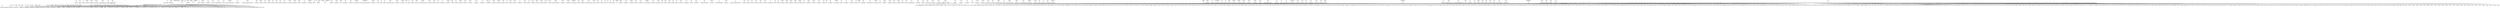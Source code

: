 digraph G {
    overlap=false;

    name6734848 [label="disp", shape="ellipse"];
    function6797296 [label="function: disp", shape="box"];
    name6761824 [label="union1d", shape="ellipse"];
    function6795504 [label="function: union1d", shape="box"];
    name1601056 [label="all", shape="ellipse"];
    function6354288 [label="function: all", shape="box"];
    name6827608 [label="issubsctype", shape="ellipse"];
    function6839792 [label="function: issubsctype", shape="box"];
    name6739232 [label="atleast_2d", shape="ellipse"];
    function6748208 [label="function: atleast_2d", shape="box"];
    name6769064 [label="setmember1d", shape="ellipse"];
    function6795440 [label="function: setmember1d", shape="box"];
    name4621320 [label="restoredot", shape="ellipse"];
    builtin_function_or_method4610408 [label="builtin_function_or_method: restoredot", shape="box"];
    name4543744 [label="ptp", shape="ellipse"];
    function6354480 [label="function: ptp", shape="box"];
    name4613600 [label="unicode_", shape="ellipse"];
    type5727264 [label="new style class: unicode_", shape="box"];
    name6703616 [label="ix_", shape="ellipse"];
    function6798832 [label="function: ix_", shape="box"];
    name6735392 [label="blackman", shape="ellipse"];
    function6797680 [label="function: blackman", shape="box"];
    name4584128 [label="FLOATING_POINT_SUPPORT", shape="ellipse"];
    int8402312 [label="int: 1", shape="box"];
    name3898048 [label="pkgload", shape="ellipse"];
    function3928240 [label="function: pkgload", shape="box"];
    name4615744 [label="void", shape="ellipse"];
    type5727072 [label="new style class: void", shape="box"];
    name4625056 [label="unicode0", shape="ellipse"];
    type5727264 [label="new style class: unicode_", shape="box"];
    name4596264 [label="ERR_RAISE", shape="ellipse"];
    int8402300 [label="int: 2", shape="box"];
    name4624960 [label="void0", shape="ellipse"];
    type5727072 [label="new style class: void", shape="box"];
    name6760928 [label="tri", shape="ellipse"];
    function6749616 [label="function: tri", shape="box"];
    name4621640 [label="array_equal", shape="ellipse"];
    function6362032 [label="function: array_equal", shape="box"];
    name4627872 [label="True_", shape="ellipse"];
    name3960704 [label="indices", shape="ellipse"];
    function6356720 [label="function: indices", shape="box"];
    name4627552 [label="loads", shape="ellipse"];
    builtin_function_or_method6359280 [label="builtin_function_or_method: loads", shape="box"];
    name1643200 [label="round", shape="ellipse"];
    function6355120 [label="function: round_", shape="box"];
    name4540120 [label="set_numeric_ops", shape="ellipse"];
    builtin_function_or_method4487328 [label="builtin_function_or_method: set_numeric_ops", shape="box"];
    name4440544 [label="cosh", shape="ellipse"];
    name4625088 [label="object0", shape="ellipse"];
    type5727648 [label="new style class: object_", shape="box"];
    name4596584 [label="FPE_OVERFLOW", shape="ellipse"];
    int8402300 [label="int: 2", shape="box"];
    name6707904 [label="index_exp", shape="ellipse"];
    name1600608 [label="append", shape="ellipse"];
    function6798768 [label="function: append", shape="box"];
    name6738872 [label="nanargmax", shape="ellipse"];
    function6797232 [label="function: nanargmax", shape="box"];
    name6759520 [label="hstack", shape="ellipse"];
    function6748400 [label="function: hstack", shape="box"];
    name4613888 [label="typename", shape="ellipse"];
    function6700144 [label="function: typename", shape="box"];
    name3475072 [label="diag", shape="ellipse"];
    function6749488 [label="function: diag", shape="box"];
    name4627360 [label="rollaxis", shape="ellipse"];
    function4631280 [label="function: rollaxis", shape="box"];
    name4588800 [label="ERR_WARN", shape="ellipse"];
    int8402312 [label="int: 1", shape="box"];
    name6794208 [label="polyfit", shape="ellipse"];
    function6836848 [label="function: polyfit", shape="box"];
    name1644672 [label="version", shape="ellipse"];
    module3898864 [label="module: numpy.version", shape="box"];
    name4513760 [label="memmap", shape="ellipse"];
    type2508752 [label="new style class: memmap", shape="box"];
    name6705824 [label="nan_to_num", shape="ellipse"];
    function6699952 [label="function: nan_to_num", shape="box"];
    name4620680 [label="complex64", shape="ellipse"];
    type5728320 [label="new style class: complex64", shape="box"];
    name6734720 [label="logspace", shape="ellipse"];
    function6795760 [label="function: logspace", shape="box"];
    name4440800 [label="sinh", shape="ellipse"];
    name3796928 [label="PackageLoader", shape="ellipse"];
    classobj3902368 [label="classobj: PackageLoader", shape="box"];
    name6735264 [label="sinc", shape="ellipse"];
    function6798256 [label="function: sinc", shape="box"];
    name6759488 [label="vstack", shape="ellipse"];
    function6748336 [label="function: vstack", shape="box"];
    name4596304 [label="ERR_PRINT", shape="ellipse"];
    int8402276 [label="int: 4", shape="box"];
    name6701824 [label="asscalar", shape="ellipse"];
    function6700080 [label="function: asscalar", shape="box"];
    name4595944 [label="less_equal", shape="ellipse"];
    name4545728 [label="BUFSIZE", shape="ellipse"];
    int9087136 [label="int: 10000", shape="box"];
    name4613760 [label="object_", shape="ellipse"];
    type5727648 [label="new style class: object_", shape="box"];
    name3549984 [label="divide", shape="ellipse"];
    name4613120 [label="csingle", shape="ellipse"];
    type5728320 [label="new style class: complex64", shape="box"];
    name4544160 [label="dtype", shape="ellipse"];
    type5734464 [label="new style class: dtype", shape="box"];
    name4620520 [label="unsignedinteger", shape="ellipse"];
    type5731968 [label="new style class: unsignedinteger", shape="box"];
    name4585856 [label="fastCopyAndTranspose", shape="ellipse"];
    builtin_function_or_method4540696 [label="builtin_function_or_method: _fastCopyAndTranspose", shape="box"];
    name4583360 [label="bitwise_and", shape="ellipse"];
    name4613280 [label="uintc", shape="ellipse"];
    type5729472 [label="new style class: uint32", shape="box"];
    name6734752 [label="select", shape="ellipse"];
    function6796208 [label="function: select", shape="box"];
    name6760800 [label="eye", shape="ellipse"];
    function6749424 [label="function: eye", shape="box"];
    name6759680 [label="kron", shape="ellipse"];
    function6749040 [label="function: kron", shape="box"];
    name4541000 [label="newbuffer", shape="ellipse"];
    builtin_function_or_method4540976 [label="builtin_function_or_method: newbuffer", shape="box"];
    name4588672 [label="negative", shape="ellipse"];
    name6705904 [label="mintypecode", shape="ellipse"];
    function6699376 [label="function: mintypecode", shape="box"];
    name4545856 [label="MAXDIMS", shape="ellipse"];
    int8401940 [label="int: 32", shape="box"];
    name1600800 [label="sort", shape="ellipse"];
    function6353072 [label="function: sort", shape="box"];
    name4627456 [label="loadtxt", shape="ellipse"];
    function6361648 [label="function: loadtxt", shape="box"];
    name4613024 [label="uint0", shape="ellipse"];
    type5729472 [label="new style class: uint32", shape="box"];
    name4621280 [label="zeros_like", shape="ellipse"];
    function4630192 [label="function: zeros_like", shape="box"];
    name4541160 [label="int_asbuffer", shape="ellipse"];
    builtin_function_or_method4541136 [label="builtin_function_or_method: int_asbuffer", shape="box"];
    name4626304 [label="uint8", shape="ellipse"];
    type5729856 [label="new style class: uint8", shape="box"];
    name6379464 [label="chararray", shape="ellipse"];
    type2489056 [label="new style class: chararray", shape="box"];
    name6704320 [label="linspace", shape="ellipse"];
    function6795696 [label="function: linspace", shape="box"];
    name4543808 [label="resize", shape="ellipse"];
    function6353392 [label="function: resize", shape="box"];
    name4625856 [label="uint64", shape="ellipse"];
    type5729088 [label="new style class: uint64", shape="box"];
    name4513536 [label="ma", shape="ellipse"];
    module6496656 [label="module: numpy.core.ma", shape="box"];
    name4596184 [label="true_divide", shape="ellipse"];
    name3529600 [label="Inf", shape="ellipse"];
    float8617444 [label="float: inf", shape="box"];
    name6702560 [label="finfo", shape="ellipse"];
    type2543456 [label="new style class: finfo", shape="box"];
    name4627776 [label="infty", shape="ellipse"];
    float8617444 [label="float: inf", shape="box"];
    name6739072 [label="add_newdoc", shape="ellipse"];
    function6798512 [label="function: add_newdoc", shape="box"];
    name4621920 [label="seterrcall", shape="ellipse"];
    function6362416 [label="function: seterrcall", shape="box"];
    name3543592 [label="logical_or", shape="ellipse"];
    name4588640 [label="minimum", shape="ellipse"];
    name4545824 [label="WRAP", shape="ellipse"];
    int8402312 [label="int: 1", shape="box"];
    name4440832 [label="tan", shape="ellipse"];
    name4513632 [label="absolute", shape="ellipse"];
    name4621520 [label="array_repr", shape="ellipse"];
    function6356464 [label="function: array_repr", shape="box"];
    name6767064 [label="get_array_wrap", shape="ellipse"];
    function6748976 [label="function: get_array_wrap", shape="box"];
    name6794080 [label="polymul", shape="ellipse"];
    function6837104 [label="function: polymul", shape="box"];
    name6759712 [label="tile", shape="ellipse"];
    function6749104 [label="function: tile", shape="box"];
    name4621560 [label="array_str", shape="ellipse"];
    function6356656 [label="function: array_str", shape="box"];
    name6739352 [label="setdiff1d", shape="ellipse"];
    function6795568 [label="function: setdiff1d", shape="box"];
    name4380160 [label="sin", shape="ellipse"];
    name4615648 [label="longlong", shape="ellipse"];
    type5730048 [label="new style class: int64", shape="box"];
    name3526880 [label="product", shape="ellipse"];
    function6354032 [label="function: product", shape="box"];
    name4625920 [label="int16", shape="ellipse"];
    type5730624 [label="new style class: int16", shape="box"];
    name4613408 [label="str_", shape="ellipse"];
    type5727456 [label="new style class: string_", shape="box"];
    name6291680 [label="mat", shape="ellipse"];
    function6363568 [label="function: asmatrix", shape="box"];
    name1642880 [label="max", shape="ellipse"];
    function6354544 [label="function: amax", shape="box"];
    name4621120 [label="asanyarray", shape="ellipse"];
    function4630448 [label="function: asanyarray", shape="box"];
    name4616128 [label="uint", shape="ellipse"];
    type5729280 [label="new style class: uint32", shape="box"];
    name4622000 [label="flatnonzero", shape="ellipse"];
    function4630832 [label="function: flatnonzero", shape="box"];
    name3958048 [label="amin", shape="ellipse"];
    function6354608 [label="function: amin", shape="box"];
    name4540760 [label="correlate", shape="ellipse"];
    function4630960 [label="function: correlate", shape="box"];
    name4540440 [label="fromstring", shape="ellipse"];
    builtin_function_or_method4540416 [label="builtin_function_or_method: fromstring", shape="box"];
    name4595904 [label="left_shift", shape="ellipse"];
    name4550232 [label="searchsorted", shape="ellipse"];
    function6353328 [label="function: searchsorted", shape="box"];
    name4625760 [label="int64", shape="ellipse"];
    type5730048 [label="new style class: int64", shape="box"];
    name6848584 [label="may_share_memory", shape="ellipse"];
    function7211504 [label="function: may_share_memory", shape="box"];
    name6759648 [label="dsplit", shape="ellipse"];
    function6748912 [label="function: dsplit", shape="box"];
    name6768984 [label="intersect1d", shape="ellipse"];
    function6750128 [label="function: intersect1d", shape="box"];
    name4542784 [label="can_cast", shape="ellipse"];
    builtin_function_or_method4540936 [label="builtin_function_or_method: can_cast", shape="box"];
    name3921424 [label="show_config", shape="ellipse"];
    function3918128 [label="function: show", shape="box"];
    name4543456 [label="cumsum", shape="ellipse"];
    function6354352 [label="function: cumsum", shape="box"];
    name6793920 [label="roots", shape="ellipse"];
    function6836656 [label="function: roots", shape="box"];
    name4587936 [label="outer", shape="ellipse"];
    function4631088 [label="function: outer", shape="box"];
    name4545760 [label="CLIP", shape="ellipse"];
    int8402324 [label="int: 0", shape="box"];
    name5125088 [label="fix", shape="ellipse"];
    function6699120 [label="function: fix", shape="box"];
    name4382048 [label="choose", shape="ellipse"];
    function4632368 [label="function: choose", shape="box"];
    name4596664 [label="FPE_INVALID", shape="ellipse"];
    int8402228 [label="int: 8", shape="box"];
    name4621240 [label="empty_like", shape="ellipse"];
    function4630256 [label="function: empty_like", shape="box"];
    name4588416 [label="greater", shape="ellipse"];
    name6768184 [label="histogram2d", shape="ellipse"];
    function6749872 [label="function: histogram2d", shape="box"];
    name6793952 [label="polyint", shape="ellipse"];
    function6836720 [label="function: polyint", shape="box"];
    name4588320 [label="arctan2", shape="ellipse"];
    name4620560 [label="complexfloating", shape="ellipse"];
    type5731392 [label="new style class: complexfloating", shape="box"];
    name6703648 [label="ndindex", shape="ellipse"];
    type2533344 [label="new style class: ndindex", shape="box"];
    name3921544 [label="ctypeslib", shape="ellipse"];
    module7258832 [label="module: numpy.ctypeslib", shape="box"];
    name4588960 [label="PZERO", shape="ellipse"];
    float8617412 [label="float: 0.0", shape="box"];
    name4621200 [label="isfortran", shape="ellipse"];
    function4630704 [label="function: isfortran", shape="box"];
    name6701728 [label="asfarray", shape="ellipse"];
    function6699440 [label="function: asfarray", shape="box"];
    name6760832 [label="fliplr", shape="ellipse"];
    function6749232 [label="function: fliplr", shape="box"];
    name6314304 [label="alen", shape="ellipse"];
    function6354672 [label="function: alen", shape="box"];
    name6500032 [label="recarray", shape="ellipse"];
    type2508288 [label="new style class: recarray", shape="box"];
    name4440608 [label="fmod", shape="ellipse"];
    name4543648 [label="mean", shape="ellipse"];
    function6355184 [label="function: mean", shape="box"];
    name4588768 [label="square", shape="ellipse"];
    name6703488 [label="ogrid", shape="ellipse"];
    name6738912 [label="nanargmin", shape="ellipse"];
    function6797104 [label="function: nanargmin", shape="box"];
    name6703520 [label="r_", shape="ellipse"];
    name6735328 [label="hanning", shape="ellipse"];
    function6797808 [label="function: hanning", shape="box"];
    name6703584 [label="s_", shape="ellipse"];
    name4627648 [label="allclose", shape="ellipse"];
    function6361968 [label="function: allclose", shape="box"];
    name6734912 [label="extract", shape="ellipse"];
    function6796848 [label="function: extract", shape="box"];
    name6759616 [label="vsplit", shape="ellipse"];
    function6748848 [label="function: vsplit", shape="box"];
    name4620480 [label="ulonglong", shape="ellipse"];
    type5729088 [label="new style class: uint64", shape="box"];
    name6312064 [label="matrix", shape="ellipse"];
    type2481872 [label="new style class: matrix", shape="box"];
    name3959296 [label="asarray", shape="ellipse"];
    function4630384 [label="function: asarray", shape="box"];
    name6794176 [label="poly1d", shape="ellipse"];
    type2550080 [label="new style class: poly1d", shape="box"];
    name3503712 [label="rec", shape="ellipse"];
    module6671696 [label="module: numpy.core.records", shape="box"];
    name4625664 [label="uint32", shape="ellipse"];
    type5729280 [label="new style class: uint32", shape="box"];
    name3959136 [label="math", shape="ellipse"];
    module4440336 [label="module: math", shape="box"];
    name6703168 [label="log2", shape="ellipse"];
    function6699312 [label="function: log2", shape="box"];
    name6310672 [label="cumproduct", shape="ellipse"];
    function6354416 [label="function: cumproduct", shape="box"];
    name4543488 [label="diagonal", shape="ellipse"];
    function6353520 [label="function: diagonal", shape="box"];
    name6739192 [label="atleast_1d", shape="ellipse"];
    function6748144 [label="function: atleast_1d", shape="box"];
    name6735520 [label="meshgrid", shape="ellipse"];
    function6798576 [label="function: meshgrid", shape="box"];
    name6766824 [label="column_stack", shape="ellipse"];
    function6748464 [label="function: column_stack", shape="box"];
    name3628448 [label="put", shape="ellipse"];
    function4632496 [label="function: put", shape="box"];
    name4624416 [label="byte", shape="ellipse"];
    type5730816 [label="new style class: int8", shape="box"];
    name3484712 [label="remainder", shape="ellipse"];
    name6761760 [label="unique1d", shape="ellipse"];
    function6750064 [label="function: unique1d", shape="box"];
    name6766864 [label="row_stack", shape="ellipse"];
    function6748336 [label="function: vstack", shape="box"];
    name4588384 [label="expm1", shape="ellipse"];
    name6734944 [label="place", shape="ellipse"];
    function6796912 [label="function: place", shape="box"];
    name4615520 [label="newaxis", shape="ellipse"];
    none [label="None", shape="box"];
    name4588160 [label="arccos", shape="ellipse"];
    name4620440 [label="signedinteger", shape="ellipse"];
    type5732160 [label="new style class: signedinteger", shape="box"];
    name4544064 [label="ndim", shape="ellipse"];
    function6354864 [label="function: ndim", shape="box"];
    name4588704 [label="rint", shape="ellipse"];
    name4624576 [label="number", shape="ellipse"];
    type5732544 [label="new style class: number", shape="box"];
    name6313280 [label="rank", shape="ellipse"];
    function6354928 [label="function: rank", shape="box"];
    name4621600 [label="little_endian", shape="ellipse"];
    bool [label="bool: True", shape="box"];
    name4440704 [label="ldexp", shape="ellipse"];
    name3419072 [label="array", shape="ellipse"];
    builtin_function_or_method4499856 [label="builtin_function_or_method: array", shape="box"];
    name6705944 [label="common_type", shape="ellipse"];
    function6700208 [label="function: common_type", shape="box"];
    name1600960 [label="size", shape="ellipse"];
    function6354992 [label="function: size", shape="box"];
    name3543352 [label="logical_xor", shape="ellipse"];
    name4621960 [label="geterrcall", shape="ellipse"];
    function6362480 [label="function: geterrcall", shape="box"];
    name6314336 [label="sometrue", shape="ellipse"];
    function6354096 [label="function: sometrue", shape="box"];
    name3921344 [label="NumpyTest", shape="ellipse"];
    classobj4527136 [label="classobj: NumpyTest", shape="box"];
    name4625344 [label="bool8", shape="ellipse"];
    type5732960 [label="new style class: bool_", shape="box"];
    name6735200 [label="msort", shape="ellipse"];
    function6798320 [label="function: msort", shape="box"];
    name6314368 [label="alltrue", shape="ellipse"];
    function6354160 [label="function: alltrue", shape="box"];
    name3527200 [label="zeros", shape="ellipse"];
    builtin_function_or_method4540176 [label="builtin_function_or_method: zeros", shape="box"];
    name4627840 [label="False_", shape="ellipse"];
    name6734976 [label="nansum", shape="ellipse"];
    function6796976 [label="function: nansum", shape="box"];
    name4613536 [label="bool_", shape="ellipse"];
    type5732960 [label="new style class: bool_", shape="box"];
    name4615904 [label="inexact", shape="ellipse"];
    type5731776 [label="new style class: inexact", shape="box"];
    name4581760 [label="broadcast", shape="ellipse"];
    type5733152 [label="new style class: broadcast", shape="box"];
    name4615680 [label="short", shape="ellipse"];
    type5730624 [label="new style class: int16", shape="box"];
    name4588352 [label="arctanh", shape="ellipse"];
    name4609232 [label="typecodes", shape="ellipse"];
    dict4593968 [label="dict: | {keys|vals}|{<k0>|<v0>}|{<k1>|<v1>}|{<k2>|<v2>}|{<k3>|<v3>}|{<k4>|<v4>}|{<k5>|<v5>}|{<k6>|<v6>}|{<k7>|<v7>}", shape="record"];
    str4615424 [label="str: 'All'", shape="box"];
    str4586144 [label="str: '?bhilqpBHILQPfdgFDGSUVO'", shape="box"];
    str4611952 [label="str: 'AllInteger'", shape="box"];
    str4611912 [label="str: 'bBhHiIlLqQpP'", shape="box"];
    str4615392 [label="str: 'AllFloat'", shape="box"];
    str4615360 [label="str: 'fdgFDG'", shape="box"];
    str4582200 [label="str: 'UnsignedInteger'", shape="box"];
    str4615200 [label="str: 'BHILQP'", shape="box"];
    str4615264 [label="str: 'Float'", shape="box"];
    str4615232 [label="str: 'fdg'", shape="box"];
    str4582280 [label="str: 'Character'", shape="box"];
    str4615136 [label="str: 'S1'", shape="box"];
    str4615328 [label="str: 'Complex'", shape="box"];
    str4615296 [label="str: 'FDG'", shape="box"];
    str4587712 [label="str: 'Integer'", shape="box"];
    str4615168 [label="str: 'bhilqp'", shape="box"];
    name6760896 [label="rot90", shape="ellipse"];
    function6749360 [label="function: rot90", shape="box"];
    name4627488 [label="savetxt", shape="ellipse"];
    function6361712 [label="function: savetxt", shape="box"];
    name3473600 [label="sign", shape="ellipse"];
    name4591424 [label="sctypes", shape="ellipse"];
    dict4593680 [label="dict: | {keys|vals}|{<k0>|<v0>}|{<k1>|<v1>}|{<k2>|<v2>}|{<k3>|<v3>}|{<k4>|<v4>}", shape="record"];
    str1643776 [label="str: 'int'", shape="box"];
    list4598800 [label="list: | <0> 0|<1> 1|<2> 2|<3> 3|<4> 4", shape="record"];
    type5730816 [label="new style class: int8", shape="box"];
    type5730624 [label="new style class: int16", shape="box"];
    type5730240 [label="new style class: int32", shape="box"];
    type5730432 [label="new style class: int32", shape="box"];
    type5730048 [label="new style class: int64", shape="box"];
    str1643712 [label="str: 'float'", shape="box"];
    list4573184 [label="list: | <0> 0|<1> 1|<2> 2", shape="record"];
    type5728896 [label="new style class: float32", shape="box"];
    type5728704 [label="new style class: float64", shape="box"];
    type5728512 [label="new style class: float128", shape="box"];
    str4613312 [label="str: 'uint'", shape="box"];
    list4574464 [label="list: | <0> 0|<1> 1|<2> 2|<3> 3|<4> 4", shape="record"];
    type5729856 [label="new style class: uint8", shape="box"];
    type5729664 [label="new style class: uint16", shape="box"];
    type5729280 [label="new style class: uint32", shape="box"];
    type5729472 [label="new style class: uint32", shape="box"];
    type5729088 [label="new style class: uint64", shape="box"];
    str1643616 [label="str: 'complex'", shape="box"];
    list4598400 [label="list: | <0> 0|<1> 1|<2> 2", shape="record"];
    type5728320 [label="new style class: complex64", shape="box"];
    type5728128 [label="new style class: complex128", shape="box"];
    type5727936 [label="new style class: complex256", shape="box"];
    str4613824 [label="str: 'others'", shape="box"];
    list4576040 [label="list: | <0> 0|<1> 1|<2> 2|<3> 3|<4> 4", shape="record"];
    type1041152 [label="new style class: bool", shape="box"];
    type1094752 [label="new style class: object", shape="box"];
    type1084192 [label="new style class: str", shape="box"];
    type1099616 [label="new style class: unicode", shape="box"];
    type5727072 [label="new style class: void", shape="box"];
    name4543936 [label="std", shape="ellipse"];
    function6355248 [label="function: std", shape="box"];
    name4596024 [label="not_equal", shape="ellipse"];
    name4621720 [label="fromfunction", shape="ellipse"];
    function6356784 [label="function: fromfunction", shape="box"];
    name3921504 [label="__config__", shape="ellipse"];
    module3898672 [label="module: numpy.__config__", shape="box"];
    name4624512 [label="double", shape="ellipse"];
    type5728704 [label="new style class: float64", shape="box"];
    name4627424 [label="require", shape="ellipse"];
    function4630640 [label="function: require", shape="box"];
    name4591392 [label="typeNA", shape="ellipse"];
    dict4593248 [label="dict: | {keys|vals}|{<k0>|<v0>}|{<k1>|<v1>}|{<k2>|<v2>}|{<k3>|<v3>}|{<k4>|<v4>}|{<k5>|<v5>}|{<k6>|<v6>}|{<k7>|<v7>}|{<k8>|<v8>}|{<k9>|<v9>}|{<k10>|<v10>}|{<k11>|<v11>}|{<k12>|<v12>}|{<k13>|<v13>}|{<k14>|<v14>}|{<k15>|<v15>}|{<k16>|<v16>}|{<k17>|<v17>}|{<k18>|<v18>}|{<k19>|<v19>}|{<k20>|<v20>}|{<k21>|<v21>}|{<k22>|<v22>}|{<k23>|<v23>}|{<k24>|<v24>}|{<k25>|<v25>}|{<k26>|<v26>}|{<k27>|<v27>}|{<k28>|<v28>}|{<k29>|<v29>}|{<k30>|<v30>}|{<k31>|<v31>}|{<k32>|<v32>}|{<k33>|<v33>}|{<k34>|<v34>}|{<k35>|<v35>}|{<k36>|<v36>}|{<k37>|<v37>}|{<k38>|<v38>}|{<k39>|<v39>}|{<k40>|<v40>}|{<k41>|<v41>}|{<k42>|<v42>}|{<k43>|<v43>}|{<k44>|<v44>}|{<k45>|<v45>}|{<k46>|<v46>}|{<k47>|<v47>}|{<k48>|<v48>}|{<k49>|<v49>}|{<k50>|<v50>}|{<k51>|<v51>}|{<k52>|<v52>}|{<k53>|<v53>}|{<k54>|<v54>}|{<k55>|<v55>}|{<k56>|<v56>}|{<k57>|<v57>}|{<k58>|<v58>}|{<k59>|<v59>}|{<k60>|<v60>}|{<k61>|<v61>}|{<k62>|<v62>}|{<k63>|<v63>}|{<k64>|<v64>}|{<k65>|<v65>}|{<k66>|<v66>}|{<k67>|<v67>}|{<k68>|<v68>}|{<k69>|<v69>}|{<k70>|<v70>}|{<k71>|<v71>}|{<k72>|<v72>}|{<k73>|<v73>}|{<k74>|<v74>}|{<k75>|<v75>}", shape="record"];
    type5728512 [label="new style class: float128", shape="box"];
    str4624768 [label="str: 'Float128'", shape="box"];
    type5728128 [label="new style class: complex128", shape="box"];
    str4620880 [label="str: 'Complex64'", shape="box"];
    str4625472 [label="str: 'f4'", shape="box"];
    str4625216 [label="str: 'Float32'", shape="box"];
    str4625696 [label="str: 'i8'", shape="box"];
    type5730048 [label="new style class: int64", shape="box"];
    str4625376 [label="str: 'f8'", shape="box"];
    str4624832 [label="str: 'Float64'", shape="box"];
    type5730432 [label="new style class: int32", shape="box"];
    str4626016 [label="str: 'Int32'", shape="box"];
    str4621080 [label="str: 'Complex128'", shape="box"];
    type5727936 [label="new style class: complex256", shape="box"];
    type5730624 [label="new style class: int16", shape="box"];
    str4626080 [label="str: 'Int16'", shape="box"];
    str4625024 [label="str: 'Bool'", shape="box"];
    type5732960 [label="new style class: bool_", shape="box"];
    str4625504 [label="str: 'b1'", shape="box"];
    str4625024 [label="str: 'Bool'", shape="box"];
    type5730816 [label="new style class: int8", shape="box"];
    str4626272 [label="str: 'Int8'", shape="box"];
    type5732960 [label="new style class: bool_", shape="box"];
    str4625024 [label="str: 'Bool'", shape="box"];
    str4625184 [label="str: 'String0'", shape="box"];
    type5727456 [label="new style class: string_", shape="box"];
    type5727264 [label="new style class: unicode_", shape="box"];
    str4624992 [label="str: 'Unicode0'", shape="box"];
    str4625632 [label="str: 'Int32'", shape="box"];
    type5730240 [label="new style class: int32", shape="box"];
    str4620880 [label="str: 'Complex64'", shape="box"];
    type5728128 [label="new style class: complex128", shape="box"];
    str4625728 [label="str: 'u8'", shape="box"];
    type5729088 [label="new style class: uint64", shape="box"];
    str4625792 [label="str: 'UInt64'", shape="box"];
    type5729088 [label="new style class: uint64", shape="box"];
    str4625536 [label="str: 'u4'", shape="box"];
    type5729280 [label="new style class: uint32", shape="box"];
    str4624992 [label="str: 'Unicode0'", shape="box"];
    type5727264 [label="new style class: unicode_", shape="box"];
    str4626176 [label="str: 'u1'", shape="box"];
    type5729856 [label="new style class: uint8", shape="box"];
    str4625888 [label="str: 'u2'", shape="box"];
    type5729664 [label="new style class: uint16", shape="box"];
    str4626144 [label="str: 'i1'", shape="box"];
    type5730816 [label="new style class: int8", shape="box"];
    str4625952 [label="str: 'UInt16'", shape="box"];
    type5729664 [label="new style class: uint16", shape="box"];
    str4625216 [label="str: 'Float32'", shape="box"];
    type5728896 [label="new style class: float32", shape="box"];
    str4625824 [label="str: 'Int64'", shape="box"];
    type5730048 [label="new style class: int64", shape="box"];
    type5729088 [label="new style class: uint64", shape="box"];
    str4625792 [label="str: 'UInt64'", shape="box"];
    type5727936 [label="new style class: complex256", shape="box"];
    str4621080 [label="str: 'Complex128'", shape="box"];
    str4624928 [label="str: 'c16'", shape="box"];
    str4620880 [label="str: 'Complex64'", shape="box"];
    str3427872 [label="str: '?'", shape="box"];
    str4625024 [label="str: 'Bool'", shape="box"];
    str4624896 [label="str: 'Void0'", shape="box"];
    type5727072 [label="new style class: void", shape="box"];
    type5728320 [label="new style class: complex64", shape="box"];
    str4620960 [label="str: 'Complex32'", shape="box"];
    type5727456 [label="new style class: string_", shape="box"];
    str4625184 [label="str: 'String0'", shape="box"];
    str3449248 [label="str: 'B'", shape="box"];
    str4626240 [label="str: 'UInt8'", shape="box"];
    str3449280 [label="str: 'D'", shape="box"];
    str4620880 [label="str: 'Complex64'", shape="box"];
    str3425696 [label="str: 'G'", shape="box"];
    str4621080 [label="str: 'Complex128'", shape="box"];
    str1845152 [label="str: 'F'", shape="box"];
    str4620960 [label="str: 'Complex32'", shape="box"];
    str3252416 [label="str: 'I'", shape="box"];
    str4625984 [label="str: 'UInt32'", shape="box"];
    str3419040 [label="str: 'H'", shape="box"];
    str4625952 [label="str: 'UInt16'", shape="box"];
    str4626048 [label="str: 'i2'", shape="box"];
    type5730624 [label="new style class: int16", shape="box"];
    str4625312 [label="str: 'i4'", shape="box"];
    type5730240 [label="new style class: int32", shape="box"];
    str1845216 [label="str: 'O'", shape="box"];
    str4625120 [label="str: 'Object0'", shape="box"];
    str1686688 [label="str: 'L'", shape="box"];
    str4625600 [label="str: 'UInt32'", shape="box"];
    str3427712 [label="str: 'Q'", shape="box"];
    str4625792 [label="str: 'UInt64'", shape="box"];
    str3395040 [label="str: 'S'", shape="box"];
    str4625184 [label="str: 'String0'", shape="box"];
    str4625248 [label="str: 'c8'", shape="box"];
    str4620960 [label="str: 'Complex32'", shape="box"];
    str3395072 [label="str: 'U'", shape="box"];
    str4624992 [label="str: 'Unicode0'", shape="box"];
    str4626272 [label="str: 'Int8'", shape="box"];
    type5730816 [label="new style class: int8", shape="box"];
    str4620960 [label="str: 'Complex32'", shape="box"];
    type5728320 [label="new style class: complex64", shape="box"];
    str3448960 [label="str: 'V'", shape="box"];
    str4624896 [label="str: 'Void0'", shape="box"];
    type5728896 [label="new style class: float32", shape="box"];
    str4625216 [label="str: 'Float32'", shape="box"];
    type5730240 [label="new style class: int32", shape="box"];
    str4625632 [label="str: 'Int32'", shape="box"];
    type5727072 [label="new style class: void", shape="box"];
    str4624896 [label="str: 'Void0'", shape="box"];
    str4624832 [label="str: 'Float64'", shape="box"];
    type5728704 [label="new style class: float64", shape="box"];
    str1823808 [label="str: 'b'", shape="box"];
    str4626272 [label="str: 'Int8'", shape="box"];
    str1686944 [label="str: 'd'", shape="box"];
    str4624832 [label="str: 'Float64'", shape="box"];
    str1845408 [label="str: 'g'", shape="box"];
    str4624768 [label="str: 'Float128'", shape="box"];
    str1687264 [label="str: 'f'", shape="box"];
    str4625216 [label="str: 'Float32'", shape="box"];
    str1742560 [label="str: 'i'", shape="box"];
    str4626016 [label="str: 'Int32'", shape="box"];
    str3426592 [label="str: 'h'", shape="box"];
    str4626080 [label="str: 'Int16'", shape="box"];
    str4626240 [label="str: 'UInt8'", shape="box"];
    type5729856 [label="new style class: uint8", shape="box"];
    type5729472 [label="new style class: uint32", shape="box"];
    str4625984 [label="str: 'UInt32'", shape="box"];
    str1845440 [label="str: 'l'", shape="box"];
    str4625632 [label="str: 'Int32'", shape="box"];
    str4625600 [label="str: 'UInt32'", shape="box"];
    type5729280 [label="new style class: uint32", shape="box"];
    str4625120 [label="str: 'Object0'", shape="box"];
    type5727648 [label="new style class: object_", shape="box"];
    type5729280 [label="new style class: uint32", shape="box"];
    str4625600 [label="str: 'UInt32'", shape="box"];
    type5729664 [label="new style class: uint16", shape="box"];
    str4625952 [label="str: 'UInt16'", shape="box"];
    type5727648 [label="new style class: object_", shape="box"];
    str4625120 [label="str: 'Object0'", shape="box"];
    str1742496 [label="str: 'q'", shape="box"];
    str4625824 [label="str: 'Int64'", shape="box"];
    type5729856 [label="new style class: uint8", shape="box"];
    str4626240 [label="str: 'UInt8'", shape="box"];
    str4624768 [label="str: 'Float128'", shape="box"];
    type5728512 [label="new style class: float128", shape="box"];
    str4625408 [label="str: 'c32'", shape="box"];
    str4621080 [label="str: 'Complex128'", shape="box"];
    str4624704 [label="str: 'f16'", shape="box"];
    str4624768 [label="str: 'Float128'", shape="box"];
    str4626080 [label="str: 'Int16'", shape="box"];
    type5730624 [label="new style class: int16", shape="box"];
    type5730048 [label="new style class: int64", shape="box"];
    str4625824 [label="str: 'Int64'", shape="box"];
    type5728704 [label="new style class: float64", shape="box"];
    str4624832 [label="str: 'Float64'", shape="box"];
    name1644000 [label="str", shape="ellipse"];
    type1084192 [label="new style class: str", shape="box"];
    name4541080 [label="getbuffer", shape="ellipse"];
    builtin_function_or_method4541056 [label="builtin_function_or_method: getbuffer", shape="box"];
    name1601024 [label="abs", shape="ellipse"];
    name4543200 [label="clip", shape="ellipse"];
    function6353904 [label="function: clip", shape="box"];
    name4582480 [label="frompyfunc", shape="ellipse"];
    builtin_function_or_method4582456 [label="builtin_function_or_method: frompyfunc", shape="box"];
    name4549232 [label="conjugate", shape="ellipse"];
    name4616064 [label="alterdot", shape="ellipse"];
    builtin_function_or_method4598680 [label="builtin_function_or_method: alterdot", shape="box"];
    name4621160 [label="asfortranarray", shape="ellipse"];
    function4630576 [label="function: asfortranarray", shape="box"];
    name4621760 [label="binary_repr", shape="ellipse"];
    function6356912 [label="function: binary_repr", shape="box"];
    name5107360 [label="angle", shape="ellipse"];
    function6796528 [label="function: angle", shape="box"];
    name1740896 [label="lib", shape="ellipse"];
    module4542704 [label="module: numpy.lib", shape="box"];
    name1642912 [label="min", shape="ellipse"];
    function6354608 [label="function: amin", shape="box"];
    name3898208 [label="linalg", shape="ellipse"];
    module6701680 [label="module: numpy.linalg", shape="box"];
    name6766944 [label="apply_over_axes", shape="ellipse"];
    function6748016 [label="function: apply_over_axes", shape="box"];
    name4588864 [label="ERR_LOG", shape="ellipse"];
    int8402264 [label="int: 5", shape="box"];
    name4596144 [label="right_shift", shape="ellipse"];
    name4544000 [label="take", shape="ellipse"];
    function4632240 [label="function: take", shape="box"];
    name6844496 [label="get_numarray_include", shape="ellipse"];
    function6874672 [label="function: get_numarray_include", shape="box"];
    name3317632 [label="trace", shape="ellipse"];
    function6353584 [label="function: trace", shape="box"];
    name6821440 [label="who", shape="ellipse"];
    function7211568 [label="function: who", shape="box"];
    name5106272 [label="compress", shape="ellipse"];
    function6353840 [label="function: compress", shape="box"];
    name6769024 [label="intersect1d_nu", shape="ellipse"];
    function6795312 [label="function: intersect1d_nu", shape="box"];
    name6739032 [label="histogramdd", shape="ellipse"];
    function6795952 [label="function: histogramdd", shape="box"];
    name6800672 [label="issubclass_", shape="ellipse"];
    function6839664 [label="function: issubclass_", shape="box"];
    name3580736 [label="multiply", shape="ellipse"];
    name3924928 [label="amax", shape="ellipse"];
    function6354544 [label="function: amax", shape="box"];
    name4595984 [label="logical_not", shape="ellipse"];
    name6449088 [label="average", shape="ellipse"];
    function6796016 [label="function: average", shape="box"];
    name4544128 [label="nbytes", shape="ellipse"];
    name3475040 [label="exp", shape="ellipse"];
    name1643296 [label="sum", shape="ellipse"];
    function6353968 [label="function: sum", shape="box"];
    name4542624 [label="dot", shape="ellipse"];
    builtin_function_or_method4598080 [label="builtin_function_or_method: dot", shape="box"];
    name4609072 [label="maximum_sctype", shape="ellipse"];
    function4553072 [label="function: maximum_sctype", shape="box"];
    name4610992 [label="longfloat", shape="ellipse"];
    type5728512 [label="new style class: float128", shape="box"];
    name3628672 [label="random", shape="ellipse"];
    module7154512 [label="module: numpy.random", shape="box"];
    name6761792 [label="setxor1d", shape="ellipse"];
    function6795376 [label="function: setxor1d", shape="box"];
    name1776544 [label="copy", shape="ellipse"];
    function6796336 [label="function: copy", shape="box"];
    name4596624 [label="FPE_UNDERFLOW", shape="ellipse"];
    int8402276 [label="int: 4", shape="box"];
    name4440640 [label="frexp", shape="ellipse"];
    name4627744 [label="errstate", shape="ellipse"];
    type2476944 [label="new style class: errstate", shape="box"];
    name6735040 [label="nanmin", shape="ellipse"];
    function6797040 [label="function: nanmin", shape="box"];
    name4543968 [label="swapaxes", shape="ellipse"];
    function6352944 [label="function: swapaxes", shape="box"];
    name4596424 [label="SHIFT_OVERFLOW", shape="ellipse"];
    int8402288 [label="int: 3", shape="box"];
    name4620640 [label="complex256", shape="ellipse"];
    type5727936 [label="new style class: complex256", shape="box"];
    name3898240 [label="fft", shape="ellipse"];
    module6872816 [label="module: numpy.fft", shape="box"];
    name6735104 [label="digitize", shape="ellipse"];
    builtin_function_or_method6768840 [label="builtin_function_or_method: digitize", shape="box"];
    name1686528 [label="__file__", shape="ellipse"];
    str3553904 [label="str: '/usr/local/lib/python2.5/site-packages/numpy/__init__.pyc'", shape="box"];
    name4588992 [label="NZERO", shape="ellipse"];
    float9143012 [label="float: -0.0", shape="box"];
    name4408224 [label="ceil", shape="ellipse"];
    name4627616 [label="ones", shape="ellipse"];
    function6361840 [label="function: ones", shape="box"];
    name6827968 [label="deprecate", shape="ellipse"];
    function7211312 [label="function: deprecate", shape="box"];
    name6735232 [label="median", shape="ellipse"];
    function6798384 [label="function: median", shape="box"];
    name4627712 [label="geterr", shape="ellipse"];
    function6362224 [label="function: geterr", shape="box"];
    name4615072 [label="convolve", shape="ellipse"];
    function4631024 [label="function: convolve", shape="box"];
    name6701760 [label="isreal", shape="ellipse"];
    function6699696 [label="function: isreal", shape="box"];
    name4543232 [label="where", shape="ellipse"];
    builtin_function_or_method4540296 [label="builtin_function_or_method: where", shape="box"];
    name4588448 [label="isfinite", shape="ellipse"];
    name4596464 [label="SHIFT_UNDERFLOW", shape="ellipse"];
    int8402252 [label="int: 6", shape="box"];
    name1644160 [label="unicode", shape="ellipse"];
    type1099616 [label="new style class: unicode", shape="box"];
    name4542816 [label="argmax", shape="ellipse"];
    function6353200 [label="function: argmax", shape="box"];
    name3898336 [label="testing", shape="ellipse"];
    module3924976 [label="module: numpy.testing", shape="box"];
    name6793984 [label="polyder", shape="ellipse"];
    function6836784 [label="function: polyder", shape="box"];
    name4588512 [label="isnan", shape="ellipse"];
    name1744448 [label="__all__", shape="ellipse"];
    list7180536 [label="list: | <0> 0|<1> 1|<2> 2|<3> 3|<4> 4|<5> 5|<6> 6|<7> 7|<8> 8|<9> 9|<10> 10|<11> 11|<12> 12|<13> 13|<14> 14|<15> 15|<16> 16|<17> 17|<18> 18|<19> 19|<20> 20|<21> 21|<22> 22|<23> 23|<24> 24|<25> 25|<26> 26|<27> 27|<28> 28|<29> 29|<30> 30|<31> 31|<32> 32|<33> 33|<34> 34|<35> 35|<36> 36|<37> 37|<38> 38|<39> 39|<40> 40|<41> 41|<42> 42|<43> 43|<44> 44|<45> 45|<46> 46|<47> 47|<48> 48|<49> 49|<50> 50|<51> 51|<52> 52|<53> 53|<54> 54|<55> 55|<56> 56|<57> 57|<58> 58|<59> 59|<60> 60|<61> 61|<62> 62|<63> 63|<64> 64|<65> 65|<66> 66|<67> 67|<68> 68|<69> 69|<70> 70|<71> 71|<72> 72|<73> 73|<74> 74|<75> 75|<76> 76|<77> 77|<78> 78|<79> 79|<80> 80|<81> 81|<82> 82|<83> 83|<84> 84|<85> 85|<86> 86|<87> 87|<88> 88|<89> 89|<90> 90|<91> 91|<92> 92|<93> 93|<94> 94|<95> 95|<96> 96|<97> 97|<98> 98|<99> 99|<100> 100|<101> 101|<102> 102|<103> 103|<104> 104|<105> 105|<106> 106|<107> 107|<108> 108|<109> 109|<110> 110|<111> 111|<112> 112|<113> 113|<114> 114|<115> 115|<116> 116|<117> 117|<118> 118|<119> 119|<120> 120|<121> 121|<122> 122|<123> 123|<124> 124|<125> 125|<126> 126|<127> 127|<128> 128|<129> 129|<130> 130|<131> 131|<132> 132|<133> 133|<134> 134|<135> 135|<136> 136|<137> 137|<138> 138|<139> 139|<140> 140|<141> 141|<142> 142|<143> 143|<144> 144|<145> 145|<146> 146|<147> 147|<148> 148|<149> 149|<150> 150|<151> 151|<152> 152|<153> 153|<154> 154|<155> 155|<156> 156|<157> 157|<158> 158|<159> 159|<160> 160|<161> 161|<162> 162|<163> 163|<164> 164|<165> 165|<166> 166|<167> 167|<168> 168|<169> 169|<170> 170|<171> 171|<172> 172|<173> 173|<174> 174|<175> 175|<176> 176|<177> 177|<178> 178|<179> 179|<180> 180|<181> 181|<182> 182|<183> 183|<184> 184|<185> 185|<186> 186|<187> 187|<188> 188|<189> 189|<190> 190|<191> 191|<192> 192|<193> 193|<194> 194|<195> 195|<196> 196|<197> 197|<198> 198|<199> 199|<200> 200|<201> 201|<202> 202|<203> 203|<204> 204|<205> 205|<206> 206|<207> 207|<208> 208|<209> 209|<210> 210|<211> 211|<212> 212|<213> 213|<214> 214|<215> 215|<216> 216|<217> 217|<218> 218|<219> 219|<220> 220|<221> 221|<222> 222|<223> 223|<224> 224|<225> 225|<226> 226|<227> 227|<228> 228|<229> 229|<230> 230|<231> 231|<232> 232|<233> 233|<234> 234|<235> 235|<236> 236|<237> 237|<238> 238|<239> 239|<240> 240|<241> 241|<242> 242|<243> 243|<244> 244|<245> 245|<246> 246|<247> 247|<248> 248|<249> 249|<250> 250|<251> 251|<252> 252|<253> 253|<254> 254|<255> 255|<256> 256|<257> 257|<258> 258|<259> 259|<260> 260|<261> 261|<262> 262|<263> 263|<264> 264|<265> 265|<266> 266|<267> 267|<268> 268|<269> 269|<270> 270|<271> 271|<272> 272|<273> 273|<274> 274|<275> 275|<276> 276|<277> 277|<278> 278|<279> 279|<280> 280|<281> 281|<282> 282|<283> 283|<284> 284|<285> 285|<286> 286|<287> 287|<288> 288|<289> 289|<290> 290|<291> 291|<292> 292|<293> 293|<294> 294|<295> 295|<296> 296|<297> 297|<298> 298|<299> 299|<300> 300|<301> 301|<302> 302|<303> 303|<304> 304|<305> 305|<306> 306|<307> 307|<308> 308|<309> 309|<310> 310|<311> 311|<312> 312|<313> 313|<314> 314|<315> 315|<316> 316|<317> 317|<318> 318|<319> 319|<320> 320|<321> 321|<322> 322|<323> 323|<324> 324|<325> 325|<326> 326|<327> 327|<328> 328|<329> 329|<330> 330|<331> 331|<332> 332|<333> 333|<334> 334|<335> 335|<336> 336|<337> 337|<338> 338|<339> 339|<340> 340|<341> 341|<342> 342|<343> 343|<344> 344|<345> 345|<346> 346|<347> 347|<348> 348|<349> 349|<350> 350|<351> 351|<352> 352|<353> 353|<354> 354|<355> 355|<356> 356|<357> 357|<358> 358|<359> 359|<360> 360|<361> 361|<362> 362|<363> 363|<364> 364|<365> 365|<366> 366|<367> 367|<368> 368|<369> 369|<370> 370|<371> 371|<372> 372|<373> 373|<374> 374|<375> 375|<376> 376|<377> 377|<378> 378|<379> 379|<380> 380|<381> 381|<382> 382|<383> 383|<384> 384|<385> 385|<386> 386|<387> 387|<388> 388|<389> 389|<390> 390|<391> 391|<392> 392|<393> 393|<394> 394|<395> 395|<396> 396|<397> 397|<398> 398|<399> 399|<400> 400|<401> 401|<402> 402|<403> 403|<404> 404|<405> 405|<406> 406|<407> 407|<408> 408|<409> 409|<410> 410|<411> 411|<412> 412|<413> 413|<414> 414|<415> 415|<416> 416|<417> 417|<418> 418|<419> 419|<420> 420|<421> 421|<422> 422|<423> 423|<424> 424|<425> 425|<426> 426|<427> 427|<428> 428|<429> 429|<430> 430|<431> 431|<432> 432|<433> 433|<434> 434|<435> 435|<436> 436|<437> 437|<438> 438|<439> 439|<440> 440|<441> 441|<442> 442|<443> 443|<444> 444|<445> 445|<446> 446|<447> 447|<448> 448|<449> 449|<450> 450|<451> 451|<452> 452|<453> 453|<454> 454|<455> 455|<456> 456|<457> 457|<458> 458|<459> 459|<460> 460|<461> 461|<462> 462|<463> 463|<464> 464|<465> 465|<466> 466|<467> 467|<468> 468|<469> 469|<470> 470|<471> 471|<472> 472|<473> 473|<474> 474|<475> 475|<476> 476|<477> 477|<478> 478|<479> 479|<480> 480|<481> 481|<482> 482|<483> 483|<484> 484|<485> 485|<486> 486|<487> 487|<488> 488|<489> 489|<490> 490|<491> 491|<492> 492|<493> 493|<494> 494|<495> 495|<496> 496|<497> 497|<498> 498|<499> 499|<500> 500|<501> 501|<502> 502|<503> 503|<504> 504|<505> 505|<506> 506|<507> 507|<508> 508|<509> 509|<510> 510|<511> 511", shape="record"];
    str3357616 [label="str: '__version__'", shape="box"];
    str3898048 [label="str: 'pkgload'", shape="box"];
    str3796928 [label="str: 'PackageLoader'", shape="box"];
    str5116536 [label="str: 'ScipyTest'", shape="box"];
    str3921344 [label="str: 'NumpyTest'", shape="box"];
    str3921424 [label="str: 'show_config'", shape="box"];
    str3394240 [label="str: 'char'", shape="box"];
    str3503712 [label="str: 'rec'", shape="box"];
    str4513760 [label="str: 'memmap'", shape="box"];
    str4513536 [label="str: 'ma'", shape="box"];
    str4615520 [label="str: 'newaxis'", shape="box"];
    str3959008 [label="str: 'ndarray'", shape="box"];
    str4545888 [label="str: 'flatiter'", shape="box"];
    str4614816 [label="str: 'ufunc'", shape="box"];
    str4542752 [label="str: 'arange'", shape="box"];
    str3419072 [label="str: 'array'", shape="box"];
    str3527200 [label="str: 'zeros'", shape="box"];
    str4543072 [label="str: 'empty'", shape="box"];
    str4581760 [label="str: 'broadcast'", shape="box"];
    str4544160 [label="str: 'dtype'", shape="box"];
    str4540440 [label="str: 'fromstring'", shape="box"];
    str5044608 [label="str: 'fromfile'", shape="box"];
    str4540840 [label="str: 'frombuffer'", shape="box"];
    str4541000 [label="str: 'newbuffer'", shape="box"];
    str4541080 [label="str: 'getbuffer'", shape="box"];
    str4541160 [label="str: 'int_asbuffer'", shape="box"];
    str4543232 [label="str: 'where'", shape="box"];
    str4615040 [label="str: 'argwhere'", shape="box"];
    str4540560 [label="str: 'concatenate'", shape="box"];
    str4585856 [label="str: 'fastCopyAndTranspose'", shape="box"];
    str4542496 [label="str: 'lexsort'", shape="box"];
    str4540120 [label="str: 'set_numeric_ops'", shape="box"];
    str4542784 [label="str: 'can_cast'", shape="box"];
    str3959296 [label="str: 'asarray'", shape="box"];
    str4621120 [label="str: 'asanyarray'", shape="box"];
    str4586432 [label="str: 'ascontiguousarray'", shape="box"];
    str4621160 [label="str: 'asfortranarray'", shape="box"];
    str4621200 [label="str: 'isfortran'", shape="box"];
    str4621240 [label="str: 'empty_like'", shape="box"];
    str4621280 [label="str: 'zeros_like'", shape="box"];
    str4540760 [label="str: 'correlate'", shape="box"];
    str4615072 [label="str: 'convolve'", shape="box"];
    str4542720 [label="str: 'inner'", shape="box"];
    str4542624 [label="str: 'dot'", shape="box"];
    str4587936 [label="str: 'outer'", shape="box"];
    str4615104 [label="str: 'vdot'", shape="box"];
    str4616064 [label="str: 'alterdot'", shape="box"];
    str4621320 [label="str: 'restoredot'", shape="box"];
    str4626752 [label="str: 'roll'", shape="box"];
    str4627360 [label="str: 'rollaxis'", shape="box"];
    str4627392 [label="str: 'cross'", shape="box"];
    str4621360 [label="str: 'tensordot'", shape="box"];
    str4621400 [label="str: 'array2string'", shape="box"];
    str4621440 [label="str: 'get_printoptions'", shape="box"];
    str4621480 [label="str: 'set_printoptions'", shape="box"];
    str4621520 [label="str: 'array_repr'", shape="box"];
    str4621560 [label="str: 'array_str'", shape="box"];
    str4527984 [label="str: 'set_string_function'", shape="box"];
    str4621600 [label="str: 'little_endian'", shape="box"];
    str4627424 [label="str: 'require'", shape="box"];
    str4542528 [label="str: 'fromiter'", shape="box"];
    str4621640 [label="str: 'array_equal'", shape="box"];
    str4621680 [label="str: 'array_equiv'", shape="box"];
    str3960704 [label="str: 'indices'", shape="box"];
    str4621720 [label="str: 'fromfunction'", shape="box"];
    str4627456 [label="str: 'loadtxt'", shape="box"];
    str4627488 [label="str: 'savetxt'", shape="box"];
    str4627520 [label="str: 'load'", shape="box"];
    str4627552 [label="str: 'loads'", shape="box"];
    str4627584 [label="str: 'isscalar'", shape="box"];
    str4621760 [label="str: 'binary_repr'", shape="box"];
    str4621800 [label="str: 'base_repr'", shape="box"];
    str4627616 [label="str: 'ones'", shape="box"];
    str4588096 [label="str: 'identity'", shape="box"];
    str4627648 [label="str: 'allclose'", shape="box"];
    str4528080 [label="str: 'compare_chararrays'", shape="box"];
    str4542592 [label="str: 'putmask'", shape="box"];
    str4627680 [label="str: 'seterr'", shape="box"];
    str4627712 [label="str: 'geterr'", shape="box"];
    str4621840 [label="str: 'setbufsize'", shape="box"];
    str4621880 [label="str: 'getbufsize'", shape="box"];
    str4621920 [label="str: 'seterrcall'", shape="box"];
    str4621960 [label="str: 'geterrcall'", shape="box"];
    str4627744 [label="str: 'errstate'", shape="box"];
    str4622000 [label="str: 'flatnonzero'", shape="box"];
    str3529600 [label="str: 'Inf'", shape="box"];
    str3530368 [label="str: 'inf'", shape="box"];
    str4627776 [label="str: 'infty'", shape="box"];
    str3475840 [label="str: 'Infinity'", shape="box"];
    str4627808 [label="str: 'nan'", shape="box"];
    str3452672 [label="str: 'NaN'", shape="box"];
    str4627840 [label="str: 'False_'", shape="box"];
    str4627872 [label="str: 'True_'", shape="box"];
    str4622040 [label="str: 'bitwise_not'", shape="box"];
    str4545760 [label="str: 'CLIP'", shape="box"];
    str4545792 [label="str: 'RAISE'", shape="box"];
    str4545824 [label="str: 'WRAP'", shape="box"];
    str4545856 [label="str: 'MAXDIMS'", shape="box"];
    str4545728 [label="str: 'BUFSIZE'", shape="box"];
    str4581440 [label="str: 'ALLOW_THREADS'", shape="box"];
    str4588544 [label="str: 'less'", shape="box"];
    str4588832 [label="str: 'ERR_CALL'", shape="box"];
    str4584224 [label="str: 'UFUNC_BUFSIZE_DEFAULT'", shape="box"];
    str4589024 [label="str: 'NAN'", shape="box"];
    str3549984 [label="str: 'divide'", shape="box"];
    str4596624 [label="str: 'FPE_UNDERFLOW'", shape="box"];
    str4440640 [label="str: 'frexp'", shape="box"];
    str1686656 [label="str: 'add'", shape="box"];
    str4596664 [label="str: 'FPE_INVALID'", shape="box"];
    str4596344 [label="str: 'ERR_DEFAULT'", shape="box"];
    str4596424 [label="str: 'SHIFT_OVERFLOW'", shape="box"];
    str4584128 [label="str: 'FLOATING_POINT_SUPPORT'", shape="box"];
    str4588416 [label="str: 'greater'", shape="box"];
    str4588992 [label="str: 'NZERO'", shape="box"];
    str4408224 [label="str: 'ceil'", shape="box"];
    str3148288 [label="str: 'mod'", shape="box"];
    str4588960 [label="str: 'PZERO'", shape="box"];
    str4440864 [label="str: 'tanh'", shape="box"];
    str4440608 [label="str: 'fmod'", shape="box"];
    str4440736 [label="str: 'modf'", shape="box"];
    str4588448 [label="str: 'isfinite'", shape="box"];
    str4588768 [label="str: 'square'", shape="box"];
    str4596464 [label="str: 'SHIFT_UNDERFLOW'", shape="box"];
    str4440544 [label="str: 'cosh'", shape="box"];
    str4440672 [label="str: 'hypot'", shape="box"];
    str3543272 [label="str: 'logical_and'", shape="box"];
    str4588512 [label="str: 'isnan'", shape="box"];
    str4588800 [label="str: 'ERR_WARN'", shape="box"];
    str4588928 [label="str: 'NINF'", shape="box"];
    str4596264 [label="str: 'ERR_RAISE'", shape="box"];
    str4596384 [label="str: 'ERR_DEFAULT2'", shape="box"];
    str4582560 [label="str: 'seterrobj'", shape="box"];
    str3581248 [label="str: 'power'", shape="box"];
    str4440800 [label="str: 'sinh'", shape="box"];
    str4596544 [label="str: 'FPE_DIVIDEBYZERO'", shape="box"];
    str3581984 [label="str: 'subtract'", shape="box"];
    str4588384 [label="str: 'expm1'", shape="box"];
    str4596304 [label="str: 'ERR_PRINT'", shape="box"];
    str4588192 [label="str: 'arccosh'", shape="box"];
    str5042784 [label="str: 'equal'", shape="box"];
    str4588160 [label="str: 'arccos'", shape="box"];
    str4595944 [label="str: 'less_equal'", shape="box"];
    str4582640 [label="str: 'geterrobj'", shape="box"];
    str4596064 [label="str: 'ones_like'", shape="box"];
    str4588256 [label="str: 'arcsinh'", shape="box"];
    str4588704 [label="str: 'rint'", shape="box"];
    str4588320 [label="str: 'arctan2'", shape="box"];
    str4440704 [label="str: 'ldexp'", shape="box"];
    str4595744 [label="str: 'bitwise_or'", shape="box"];
    str4584176 [label="str: 'UFUNC_PYVALS_NAME'", shape="box"];
    str4583360 [label="str: 'bitwise_and'", shape="box"];
    str3543352 [label="str: 'logical_xor'", shape="box"];
    str3924096 [label="str: 'log'", shape="box"];
    str3484712 [label="str: 'remainder'", shape="box"];
    str5061696 [label="str: 'invert'", shape="box"];
    str4588672 [label="str: 'negative'", shape="box"];
    str4596504 [label="str: 'SHIFT_INVALID'", shape="box"];
    str4408160 [label="str: 'pi'", shape="box"];
    str3529728 [label="str: 'log10'", shape="box"];
    str4588224 [label="str: 'arcsin'", shape="box"];
    str4408288 [label="str: 'cos'", shape="box"];
    str4584080 [label="str: 'SHIFT_DIVIDEBYZERO'", shape="box"];
    str4588352 [label="str: 'arctanh'", shape="box"];
    str1773952 [label="str: 'e'", shape="box"];
    str3473600 [label="str: 'sign'", shape="box"];
    str4596024 [label="str: 'not_equal'", shape="box"];
    str4596104 [label="str: 'reciprocal'", shape="box"];
    str4582480 [label="str: 'frompyfunc'", shape="box"];
    str4596184 [label="str: 'true_divide'", shape="box"];
    str4588608 [label="str: 'maximum'", shape="box"];
    str4588640 [label="str: 'minimum'", shape="box"];
    str4596584 [label="str: 'FPE_OVERFLOW'", shape="box"];
    str4588576 [label="str: 'log1p'", shape="box"];
    str3543592 [label="str: 'logical_or'", shape="box"];
    str4588736 [label="str: 'signbit'", shape="box"];
    str4549232 [label="str: 'conjugate'", shape="box"];
    str4440832 [label="str: 'tan'", shape="box"];
    str4543264 [label="str: 'conj'", shape="box"];
    str4513632 [label="str: 'absolute'", shape="box"];
    str4595784 [label="str: 'bitwise_xor'", shape="box"];
    str3959200 [label="str: 'fabs'", shape="box"];
    str3959168 [label="str: 'floor'", shape="box"];
    str4596224 [label="str: 'ERR_IGNORE'", shape="box"];
    str3527776 [label="str: 'sqrt'", shape="box"];
    str4588288 [label="str: 'arctan'", shape="box"];
    str4588864 [label="str: 'ERR_LOG'", shape="box"];
    str4596144 [label="str: 'right_shift'", shape="box"];
    str4595824 [label="str: 'floor_divide'", shape="box"];
    str4380160 [label="str: 'sin'", shape="box"];
    str4588480 [label="str: 'isinf'", shape="box"];
    str3580736 [label="str: 'multiply'", shape="box"];
    str4595984 [label="str: 'logical_not'", shape="box"];
    str4595864 [label="str: 'greater_equal'", shape="box"];
    str4595904 [label="str: 'left_shift'", shape="box"];
    str4588896 [label="str: 'PINF'", shape="box"];
    str3475040 [label="str: 'exp'", shape="box"];
    str4539800 [label="str: 'sctypeDict'", shape="box"];
    str4591104 [label="str: 'sctypeNA'", shape="box"];
    str4590176 [label="str: 'typeDict'", shape="box"];
    str4591392 [label="str: 'typeNA'", shape="box"];
    str4591424 [label="str: 'sctypes'", shape="box"];
    str4608392 [label="str: 'ScalarType'", shape="box"];
    str4608592 [label="str: 'obj2sctype'", shape="box"];
    str4589984 [label="str: 'cast'", shape="box"];
    str4544128 [label="str: 'nbytes'", shape="box"];
    str4608712 [label="str: 'sctype2char'", shape="box"];
    str4609072 [label="str: 'maximum_sctype'", shape="box"];
    str4591456 [label="str: 'issctype'", shape="box"];
    str4609232 [label="str: 'typecodes'", shape="box"];
    str4612896 [label="str: 'complex_'", shape="box"];
    str4611032 [label="str: 'clongfloat'", shape="box"];
    str4615840 [label="str: 'uintp'", shape="box"];
    str4613248 [label="str: 'intc'", shape="box"];
    str4625568 [label="str: 'int32'", shape="box"];
    str4620520 [label="str: 'unsignedinteger'", shape="box"];
    str4620360 [label="str: 'longdouble'", shape="box"];
    str4613536 [label="str: 'bool_'", shape="box"];
    str4624576 [label="str: 'number'", shape="box"];
    str4625344 [label="str: 'bool8'", shape="box"];
    str4625088 [label="str: 'object0'", shape="box"];
    str4613088 [label="str: 'single'", shape="box"];
    str4620680 [label="str: 'complex64'", shape="box"];
    str4616160 [label="str: 'intp'", shape="box"];
    str4620560 [label="str: 'complexfloating'", shape="box"];
    str4624736 [label="str: 'float128'", shape="box"];
    str4624672 [label="str: 'floating'", shape="box"];
    str4624448 [label="str: 'cfloat'", shape="box"];
    str4613024 [label="str: 'uint0'", shape="box"];
    str4613280 [label="str: 'uintc'", shape="box"];
    str4620480 [label="str: 'ulonglong'", shape="box"];
    str4613184 [label="str: 'float_'", shape="box"];
    str4615712 [label="str: 'generic'", shape="box"];
    str4613344 [label="str: 'int_'", shape="box"];
    str4616096 [label="str: 'cdouble'", shape="box"];
    str4620400 [label="str: 'character'", shape="box"];
    str4620840 [label="str: 'complex128'", shape="box"];
    str4613120 [label="str: 'csingle'", shape="box"];
    str4626112 [label="str: 'uint16'", shape="box"];
    str4615776 [label="str: 'flexible'", shape="box"];
    str4615808 [label="str: 'ubyte'", shape="box"];
    str4610992 [label="str: 'longfloat'", shape="box"];
    str4625664 [label="str: 'uint32'", shape="box"];
    str4625152 [label="str: 'string0'", shape="box"];
    str4613600 [label="str: 'unicode_'", shape="box"];
    str4615648 [label="str: 'longlong'", shape="box"];
    str4620640 [label="str: 'complex256'", shape="box"];
    str4611072 [label="str: 'longcomplex'", shape="box"];
    str4613408 [label="str: 'str_'", shape="box"];
    str4615744 [label="str: 'void'", shape="box"];
    str4615904 [label="str: 'inexact'", shape="box"];
    str4626304 [label="str: 'uint8'", shape="box"];
    str4613696 [label="str: 'string_'", shape="box"];
    str4625056 [label="str: 'unicode0'", shape="box"];
    str4616128 [label="str: 'uint'", shape="box"];
    str4612960 [label="str: 'int0'", shape="box"];
    str4616000 [label="str: 'integer'", shape="box"];
    str4624416 [label="str: 'byte'", shape="box"];
    str4626208 [label="str: 'int8'", shape="box"];
    str4624960 [label="str: 'void0'", shape="box"];
    str4625856 [label="str: 'uint64'", shape="box"];
    str4615680 [label="str: 'short'", shape="box"];
    str4625280 [label="str: 'float64'", shape="box"];
    str4624512 [label="str: 'double'", shape="box"];
    str4624544 [label="str: 'ushort'", shape="box"];
    str4625440 [label="str: 'float32'", shape="box"];
    str4625920 [label="str: 'int16'", shape="box"];
    str4625760 [label="str: 'int64'", shape="box"];
    str4620600 [label="str: 'clongdouble'", shape="box"];
    str4610952 [label="str: 'singlecomplex'", shape="box"];
    str4620440 [label="str: 'signedinteger'", shape="box"];
    str4613760 [label="str: 'object_'", shape="box"];
    str4544000 [label="str: 'take'", shape="box"];
    str4543776 [label="str: 'reshape'", shape="box"];
    str4382048 [label="str: 'choose'", shape="box"];
    str3424416 [label="str: 'repeat'", shape="box"];
    str3628448 [label="str: 'put'", shape="box"];
    str4543968 [label="str: 'swapaxes'", shape="box"];
    str4554944 [label="str: 'transpose'", shape="box"];
    str1600800 [label="str: 'sort'", shape="box"];
    str4543008 [label="str: 'argsort'", shape="box"];
    str4542816 [label="str: 'argmax'", shape="box"];
    str4542944 [label="str: 'argmin'", shape="box"];
    str4550232 [label="str: 'searchsorted'", shape="box"];
    str6314304 [label="str: 'alen'", shape="box"];
    str4543808 [label="str: 'resize'", shape="box"];
    str4543488 [label="str: 'diagonal'", shape="box"];
    str3317632 [label="str: 'trace'", shape="box"];
    str3959360 [label="str: 'ravel'", shape="box"];
    str4543680 [label="str: 'nonzero'", shape="box"];
    str3959328 [label="str: 'shape'", shape="box"];
    str5106272 [label="str: 'compress'", shape="box"];
    str4543200 [label="str: 'clip'", shape="box"];
    str1643296 [label="str: 'sum'", shape="box"];
    str3526880 [label="str: 'product'", shape="box"];
    str4543712 [label="str: 'prod'", shape="box"];
    str6314336 [label="str: 'sometrue'", shape="box"];
    str6314368 [label="str: 'alltrue'", shape="box"];
    str1601088 [label="str: 'any'", shape="box"];
    str1601056 [label="str: 'all'", shape="box"];
    str4543456 [label="str: 'cumsum'", shape="box"];
    str6310672 [label="str: 'cumproduct'", shape="box"];
    str4543424 [label="str: 'cumprod'", shape="box"];
    str4543744 [label="str: 'ptp'", shape="box"];
    str4544064 [label="str: 'ndim'", shape="box"];
    str6313280 [label="str: 'rank'", shape="box"];
    str1600960 [label="str: 'size'", shape="box"];
    str3959520 [label="str: 'around'", shape="box"];
    str4513312 [label="str: 'round_'", shape="box"];
    str4543648 [label="str: 'mean'", shape="box"];
    str4543936 [label="str: 'std'", shape="box"];
    str5205824 [label="str: 'var'", shape="box"];
    str4543904 [label="str: 'squeeze'", shape="box"];
    str3924928 [label="str: 'amax'", shape="box"];
    str3958048 [label="str: 'amin'", shape="box"];
    str4544000 [label="str: 'take'", shape="box"];
    str4543776 [label="str: 'reshape'", shape="box"];
    str4382048 [label="str: 'choose'", shape="box"];
    str3424416 [label="str: 'repeat'", shape="box"];
    str3628448 [label="str: 'put'", shape="box"];
    str4543968 [label="str: 'swapaxes'", shape="box"];
    str4554944 [label="str: 'transpose'", shape="box"];
    str1600800 [label="str: 'sort'", shape="box"];
    str4543008 [label="str: 'argsort'", shape="box"];
    str4542816 [label="str: 'argmax'", shape="box"];
    str4542944 [label="str: 'argmin'", shape="box"];
    str4550232 [label="str: 'searchsorted'", shape="box"];
    str6314304 [label="str: 'alen'", shape="box"];
    str4543808 [label="str: 'resize'", shape="box"];
    str4543488 [label="str: 'diagonal'", shape="box"];
    str3317632 [label="str: 'trace'", shape="box"];
    str3959360 [label="str: 'ravel'", shape="box"];
    str4543680 [label="str: 'nonzero'", shape="box"];
    str3959328 [label="str: 'shape'", shape="box"];
    str5106272 [label="str: 'compress'", shape="box"];
    str4543200 [label="str: 'clip'", shape="box"];
    str1643296 [label="str: 'sum'", shape="box"];
    str3526880 [label="str: 'product'", shape="box"];
    str4543712 [label="str: 'prod'", shape="box"];
    str6314336 [label="str: 'sometrue'", shape="box"];
    str6314368 [label="str: 'alltrue'", shape="box"];
    str1601088 [label="str: 'any'", shape="box"];
    str1601056 [label="str: 'all'", shape="box"];
    str4543456 [label="str: 'cumsum'", shape="box"];
    str6310672 [label="str: 'cumproduct'", shape="box"];
    str4543424 [label="str: 'cumprod'", shape="box"];
    str4543744 [label="str: 'ptp'", shape="box"];
    str4544064 [label="str: 'ndim'", shape="box"];
    str6313280 [label="str: 'rank'", shape="box"];
    str1600960 [label="str: 'size'", shape="box"];
    str3959520 [label="str: 'around'", shape="box"];
    str4513312 [label="str: 'round_'", shape="box"];
    str4543648 [label="str: 'mean'", shape="box"];
    str4543936 [label="str: 'std'", shape="box"];
    str5205824 [label="str: 'var'", shape="box"];
    str4543904 [label="str: 'squeeze'", shape="box"];
    str3924928 [label="str: 'amax'", shape="box"];
    str3958048 [label="str: 'amin'", shape="box"];
    str6312064 [label="str: 'matrix'", shape="box"];
    str6312000 [label="str: 'bmat'", shape="box"];
    str6291680 [label="str: 'mat'", shape="box"];
    str6291776 [label="str: 'asmatrix'", shape="box"];
    str3503872 [label="str: 'record'", shape="box"];
    str6500032 [label="str: 'recarray'", shape="box"];
    str6673456 [label="str: 'format_parser'", shape="box"];
    str6379464 [label="str: 'chararray'", shape="box"];
    str6701536 [label="str: 'emath'", shape="box"];
    str3959136 [label="str: 'math'", shape="box"];
    str6705704 [label="str: 'iscomplexobj'", shape="box"];
    str6705744 [label="str: 'isrealobj'", shape="box"];
    str3147392 [label="str: 'imag'", shape="box"];
    str6705784 [label="str: 'iscomplex'", shape="box"];
    str6701760 [label="str: 'isreal'", shape="box"];
    str6705824 [label="str: 'nan_to_num'", shape="box"];
    str3147360 [label="str: 'real'", shape="box"];
    str6705864 [label="str: 'real_if_close'", shape="box"];
    str4613888 [label="str: 'typename'", shape="box"];
    str6701728 [label="str: 'asfarray'", shape="box"];
    str6705904 [label="str: 'mintypecode'", shape="box"];
    str6701824 [label="str: 'asscalar'", shape="box"];
    str6705944 [label="str: 'common_type'", shape="box"];
    str6707864 [label="str: 'unravel_index'", shape="box"];
    str6703104 [label="str: 'mgrid'", shape="box"];
    str6703488 [label="str: 'ogrid'", shape="box"];
    str6703520 [label="str: 'r_'", shape="box"];
    str6703552 [label="str: 'c_'", shape="box"];
    str6703584 [label="str: 's_'", shape="box"];
    str6707904 [label="str: 'index_exp'", shape="box"];
    str6703616 [label="str: 'ix_'", shape="box"];
    str6707944 [label="str: 'ndenumerate'", shape="box"];
    str6703648 [label="str: 'ndindex'", shape="box"];
    str6734720 [label="str: 'logspace'", shape="box"];
    str6704320 [label="str: 'linspace'", shape="box"];
    str6734752 [label="str: 'select'", shape="box"];
    str6738752 [label="str: 'piecewise'", shape="box"];
    str6738792 [label="str: 'trim_zeros'", shape="box"];
    str1776544 [label="str: 'copy'", shape="box"];
    str1846848 [label="str: 'iterable'", shape="box"];
    str3960032 [label="str: 'diff'", shape="box"];
    str6734784 [label="str: 'gradient'", shape="box"];
    str5107360 [label="str: 'angle'", shape="box"];
    str6734816 [label="str: 'unwrap'", shape="box"];
    str6738832 [label="str: 'sort_complex'", shape="box"];
    str6734848 [label="str: 'disp'", shape="box"];
    str6734880 [label="str: 'unique'", shape="box"];
    str6734912 [label="str: 'extract'", shape="box"];
    str6734944 [label="str: 'place'", shape="box"];
    str6734976 [label="str: 'nansum'", shape="box"];
    str6735008 [label="str: 'nanmax'", shape="box"];
    str6738872 [label="str: 'nanargmax'", shape="box"];
    str6738912 [label="str: 'nanargmin'", shape="box"];
    str6735040 [label="str: 'nanmin'", shape="box"];
    str6738952 [label="str: 'vectorize'", shape="box"];
    str6730240 [label="str: 'asarray_chkfinite'", shape="box"];
    str6449088 [label="str: 'average'", shape="box"];
    str6738992 [label="str: 'histogram'", shape="box"];
    str6739032 [label="str: 'histogramdd'", shape="box"];
    str6735072 [label="str: 'bincount'", shape="box"];
    str6735104 [label="str: 'digitize'", shape="box"];
    str6735136 [label="str: 'cov'", shape="box"];
    str6735168 [label="str: 'corrcoef'", shape="box"];
    str6735200 [label="str: 'msort'", shape="box"];
    str6735232 [label="str: 'median'", shape="box"];
    str6735264 [label="str: 'sinc'", shape="box"];
    str6735296 [label="str: 'hamming'", shape="box"];
    str6735328 [label="str: 'hanning'", shape="box"];
    str6735360 [label="str: 'bartlett'", shape="box"];
    str6735392 [label="str: 'blackman'", shape="box"];
    str6735424 [label="str: 'kaiser'", shape="box"];
    str6735456 [label="str: 'trapz'", shape="box"];
    str6735488 [label="str: 'i0'", shape="box"];
    str6739072 [label="str: 'add_newdoc'", shape="box"];
    str6739112 [label="str: 'add_docstring'", shape="box"];
    str6735520 [label="str: 'meshgrid'", shape="box"];
    str5042752 [label="str: 'delete'", shape="box"];
    str1600640 [label="str: 'insert'", shape="box"];
    str1600608 [label="str: 'append'", shape="box"];
    str6735552 [label="str: 'interp'", shape="box"];
    str6739192 [label="str: 'atleast_1d'", shape="box"];
    str6739232 [label="str: 'atleast_2d'", shape="box"];
    str6766784 [label="str: 'atleast_3d'", shape="box"];
    str6759488 [label="str: 'vstack'", shape="box"];
    str6759520 [label="str: 'hstack'", shape="box"];
    str6766824 [label="str: 'column_stack'", shape="box"];
    str6766864 [label="str: 'row_stack'", shape="box"];
    str6759552 [label="str: 'dstack'", shape="box"];
    str6766904 [label="str: 'array_split'", shape="box"];
    str1599648 [label="str: 'split'", shape="box"];
    str6759584 [label="str: 'hsplit'", shape="box"];
    str6759616 [label="str: 'vsplit'", shape="box"];
    str6759648 [label="str: 'dsplit'", shape="box"];
    str6766944 [label="str: 'apply_over_axes'", shape="box"];
    str6766984 [label="str: 'expand_dims'", shape="box"];
    str6767024 [label="str: 'apply_along_axis'", shape="box"];
    str6759680 [label="str: 'kron'", shape="box"];
    str6759712 [label="str: 'tile'", shape="box"];
    str6767064 [label="str: 'get_array_wrap'", shape="box"];
    str3475072 [label="str: 'diag'", shape="box"];
    str6760672 [label="str: 'diagflat'", shape="box"];
    str6760800 [label="str: 'eye'", shape="box"];
    str6760832 [label="str: 'fliplr'", shape="box"];
    str6760864 [label="str: 'flipud'", shape="box"];
    str6760896 [label="str: 'rot90'", shape="box"];
    str6760928 [label="str: 'tri'", shape="box"];
    str6760960 [label="str: 'triu'", shape="box"];
    str6760992 [label="str: 'tril'", shape="box"];
    str6761024 [label="str: 'vander'", shape="box"];
    str6768184 [label="str: 'histogram2d'", shape="box"];
    str5125088 [label="str: 'fix'", shape="box"];
    str6701856 [label="str: 'isneginf'", shape="box"];
    str6701888 [label="str: 'isposinf'", shape="box"];
    str6703168 [label="str: 'log2'", shape="box"];
    str6793824 [label="str: 'poly'", shape="box"];
    str6793920 [label="str: 'roots'", shape="box"];
    str6793952 [label="str: 'polyint'", shape="box"];
    str6793984 [label="str: 'polyder'", shape="box"];
    str6794016 [label="str: 'polyadd'", shape="box"];
    str6794048 [label="str: 'polysub'", shape="box"];
    str6794080 [label="str: 'polymul'", shape="box"];
    str6794112 [label="str: 'polydiv'", shape="box"];
    str6794144 [label="str: 'polyval'", shape="box"];
    str6794176 [label="str: 'poly1d'", shape="box"];
    str6794208 [label="str: 'polyfit'", shape="box"];
    str6800552 [label="str: 'RankWarning'", shape="box"];
    str6821568 [label="str: 'MachAr'", shape="box"];
    str6702560 [label="str: 'finfo'", shape="box"];
    str6821504 [label="str: 'iinfo'", shape="box"];

    dict4593968:k0 -> str4615424 [label=""];
    dict4593968:v0 -> str4586144 [label=""];
    dict4593968:k1 -> str4611952 [label=""];
    dict4593968:v1 -> str4611912 [label=""];
    dict4593968:k2 -> str4615392 [label=""];
    dict4593968:v2 -> str4615360 [label=""];
    dict4593968:k3 -> str4582200 [label=""];
    dict4593968:v3 -> str4615200 [label=""];
    dict4593968:k4 -> str4615264 [label=""];
    dict4593968:v4 -> str4615232 [label=""];
    dict4593968:k5 -> str4582280 [label=""];
    dict4593968:v5 -> str4615136 [label=""];
    dict4593968:k6 -> str4615328 [label=""];
    dict4593968:v6 -> str4615296 [label=""];
    dict4593968:k7 -> str4587712 [label=""];
    dict4593968:v7 -> str4615168 [label=""];
    dict4593680:k0 -> str1643776 [label=""];
    dict4593680:v0 -> list4598800 [label=""];
    dict4593680:k1 -> str1643712 [label=""];
    dict4593680:v1 -> list4573184 [label=""];
    dict4593680:k2 -> str4613312 [label=""];
    dict4593680:v2 -> list4574464 [label=""];
    dict4593680:k3 -> str1643616 [label=""];
    dict4593680:v3 -> list4598400 [label=""];
    dict4593680:k4 -> str4613824 [label=""];
    dict4593680:v4 -> list4576040 [label=""];
    list4598800:0 -> type5730816 [label=""];
    list4598800:1 -> type5730624 [label=""];
    list4598800:2 -> type5730240 [label=""];
    list4598800:3 -> type5730432 [label=""];
    list4598800:4 -> type5730048 [label=""];
    list4573184:0 -> type5728896 [label=""];
    list4573184:1 -> type5728704 [label=""];
    list4573184:2 -> type5728512 [label=""];
    list4574464:0 -> type5729856 [label=""];
    list4574464:1 -> type5729664 [label=""];
    list4574464:2 -> type5729280 [label=""];
    list4574464:3 -> type5729472 [label=""];
    list4574464:4 -> type5729088 [label=""];
    list4598400:0 -> type5728320 [label=""];
    list4598400:1 -> type5728128 [label=""];
    list4598400:2 -> type5727936 [label=""];
    list4576040:0 -> type1041152 [label=""];
    list4576040:1 -> type1094752 [label=""];
    list4576040:2 -> type1084192 [label=""];
    list4576040:3 -> type1099616 [label=""];
    list4576040:4 -> type5727072 [label=""];
    dict4593248:k0 -> type5728512 [label=""];
    dict4593248:v0 -> str4624768 [label=""];
    dict4593248:k1 -> type5728128 [label=""];
    dict4593248:v1 -> str4620880 [label=""];
    dict4593248:k2 -> str4625472 [label=""];
    dict4593248:v2 -> str4625216 [label=""];
    dict4593248:k3 -> str4625696 [label=""];
    dict4593248:v3 -> type5730048 [label=""];
    dict4593248:k4 -> str4625376 [label=""];
    dict4593248:v4 -> str4624832 [label=""];
    dict4593248:k5 -> type5730432 [label=""];
    dict4593248:v5 -> str4626016 [label=""];
    dict4593248:k6 -> str4621080 [label=""];
    dict4593248:v6 -> type5727936 [label=""];
    dict4593248:k7 -> type5730624 [label=""];
    dict4593248:v7 -> str4626080 [label=""];
    dict4593248:k8 -> str4625024 [label=""];
    dict4593248:v8 -> type5732960 [label=""];
    dict4593248:k9 -> str4625504 [label=""];
    dict4593248:v9 -> str4625024 [label=""];
    dict4593248:k10 -> type5730816 [label=""];
    dict4593248:v10 -> str4626272 [label=""];
    dict4593248:k11 -> type5732960 [label=""];
    dict4593248:v11 -> str4625024 [label=""];
    dict4593248:k12 -> str4625184 [label=""];
    dict4593248:v12 -> type5727456 [label=""];
    dict4593248:k13 -> type5727264 [label=""];
    dict4593248:v13 -> str4624992 [label=""];
    dict4593248:k14 -> str4625632 [label=""];
    dict4593248:v14 -> type5730240 [label=""];
    dict4593248:k15 -> str4620880 [label=""];
    dict4593248:v15 -> type5728128 [label=""];
    dict4593248:k16 -> str4625728 [label=""];
    dict4593248:v16 -> type5729088 [label=""];
    dict4593248:k17 -> str4625792 [label=""];
    dict4593248:v17 -> type5729088 [label=""];
    dict4593248:k18 -> str4625536 [label=""];
    dict4593248:v18 -> type5729280 [label=""];
    dict4593248:k19 -> str4624992 [label=""];
    dict4593248:v19 -> type5727264 [label=""];
    dict4593248:k20 -> str4626176 [label=""];
    dict4593248:v20 -> type5729856 [label=""];
    dict4593248:k21 -> str4625888 [label=""];
    dict4593248:v21 -> type5729664 [label=""];
    dict4593248:k22 -> str4626144 [label=""];
    dict4593248:v22 -> type5730816 [label=""];
    dict4593248:k23 -> str4625952 [label=""];
    dict4593248:v23 -> type5729664 [label=""];
    dict4593248:k24 -> str4625216 [label=""];
    dict4593248:v24 -> type5728896 [label=""];
    dict4593248:k25 -> str4625824 [label=""];
    dict4593248:v25 -> type5730048 [label=""];
    dict4593248:k26 -> type5729088 [label=""];
    dict4593248:v26 -> str4625792 [label=""];
    dict4593248:k27 -> type5727936 [label=""];
    dict4593248:v27 -> str4621080 [label=""];
    dict4593248:k28 -> str4624928 [label=""];
    dict4593248:v28 -> str4620880 [label=""];
    dict4593248:k29 -> str3427872 [label=""];
    dict4593248:v29 -> str4625024 [label=""];
    dict4593248:k30 -> str4624896 [label=""];
    dict4593248:v30 -> type5727072 [label=""];
    dict4593248:k31 -> type5728320 [label=""];
    dict4593248:v31 -> str4620960 [label=""];
    dict4593248:k32 -> type5727456 [label=""];
    dict4593248:v32 -> str4625184 [label=""];
    dict4593248:k33 -> str3449248 [label=""];
    dict4593248:v33 -> str4626240 [label=""];
    dict4593248:k34 -> str3449280 [label=""];
    dict4593248:v34 -> str4620880 [label=""];
    dict4593248:k35 -> str3425696 [label=""];
    dict4593248:v35 -> str4621080 [label=""];
    dict4593248:k36 -> str1845152 [label=""];
    dict4593248:v36 -> str4620960 [label=""];
    dict4593248:k37 -> str3252416 [label=""];
    dict4593248:v37 -> str4625984 [label=""];
    dict4593248:k38 -> str3419040 [label=""];
    dict4593248:v38 -> str4625952 [label=""];
    dict4593248:k39 -> str4626048 [label=""];
    dict4593248:v39 -> type5730624 [label=""];
    dict4593248:k40 -> str4625312 [label=""];
    dict4593248:v40 -> type5730240 [label=""];
    dict4593248:k41 -> str1845216 [label=""];
    dict4593248:v41 -> str4625120 [label=""];
    dict4593248:k42 -> str1686688 [label=""];
    dict4593248:v42 -> str4625600 [label=""];
    dict4593248:k43 -> str3427712 [label=""];
    dict4593248:v43 -> str4625792 [label=""];
    dict4593248:k44 -> str3395040 [label=""];
    dict4593248:v44 -> str4625184 [label=""];
    dict4593248:k45 -> str4625248 [label=""];
    dict4593248:v45 -> str4620960 [label=""];
    dict4593248:k46 -> str3395072 [label=""];
    dict4593248:v46 -> str4624992 [label=""];
    dict4593248:k47 -> str4626272 [label=""];
    dict4593248:v47 -> type5730816 [label=""];
    dict4593248:k48 -> str4620960 [label=""];
    dict4593248:v48 -> type5728320 [label=""];
    dict4593248:k49 -> str3448960 [label=""];
    dict4593248:v49 -> str4624896 [label=""];
    dict4593248:k50 -> type5728896 [label=""];
    dict4593248:v50 -> str4625216 [label=""];
    dict4593248:k51 -> type5730240 [label=""];
    dict4593248:v51 -> str4625632 [label=""];
    dict4593248:k52 -> type5727072 [label=""];
    dict4593248:v52 -> str4624896 [label=""];
    dict4593248:k53 -> str4624832 [label=""];
    dict4593248:v53 -> type5728704 [label=""];
    dict4593248:k54 -> str1823808 [label=""];
    dict4593248:v54 -> str4626272 [label=""];
    dict4593248:k55 -> str1686944 [label=""];
    dict4593248:v55 -> str4624832 [label=""];
    dict4593248:k56 -> str1845408 [label=""];
    dict4593248:v56 -> str4624768 [label=""];
    dict4593248:k57 -> str1687264 [label=""];
    dict4593248:v57 -> str4625216 [label=""];
    dict4593248:k58 -> str1742560 [label=""];
    dict4593248:v58 -> str4626016 [label=""];
    dict4593248:k59 -> str3426592 [label=""];
    dict4593248:v59 -> str4626080 [label=""];
    dict4593248:k60 -> str4626240 [label=""];
    dict4593248:v60 -> type5729856 [label=""];
    dict4593248:k61 -> type5729472 [label=""];
    dict4593248:v61 -> str4625984 [label=""];
    dict4593248:k62 -> str1845440 [label=""];
    dict4593248:v62 -> str4625632 [label=""];
    dict4593248:k63 -> str4625600 [label=""];
    dict4593248:v63 -> type5729280 [label=""];
    dict4593248:k64 -> str4625120 [label=""];
    dict4593248:v64 -> type5727648 [label=""];
    dict4593248:k65 -> type5729280 [label=""];
    dict4593248:v65 -> str4625600 [label=""];
    dict4593248:k66 -> type5729664 [label=""];
    dict4593248:v66 -> str4625952 [label=""];
    dict4593248:k67 -> type5727648 [label=""];
    dict4593248:v67 -> str4625120 [label=""];
    dict4593248:k68 -> str1742496 [label=""];
    dict4593248:v68 -> str4625824 [label=""];
    dict4593248:k69 -> type5729856 [label=""];
    dict4593248:v69 -> str4626240 [label=""];
    dict4593248:k70 -> str4624768 [label=""];
    dict4593248:v70 -> type5728512 [label=""];
    dict4593248:k71 -> str4625408 [label=""];
    dict4593248:v71 -> str4621080 [label=""];
    dict4593248:k72 -> str4624704 [label=""];
    dict4593248:v72 -> str4624768 [label=""];
    dict4593248:k73 -> str4626080 [label=""];
    dict4593248:v73 -> type5730624 [label=""];
    dict4593248:k74 -> type5730048 [label=""];
    dict4593248:v74 -> str4625824 [label=""];
    dict4593248:k75 -> type5728704 [label=""];
    dict4593248:v75 -> str4624832 [label=""];
    list7180536:0 -> str3357616 [label=""];
    list7180536:1 -> str3898048 [label=""];
    list7180536:2 -> str3796928 [label=""];
    list7180536:3 -> str5116536 [label=""];
    list7180536:4 -> str3921344 [label=""];
    list7180536:5 -> str3921424 [label=""];
    list7180536:6 -> str3394240 [label=""];
    list7180536:7 -> str3503712 [label=""];
    list7180536:8 -> str4513760 [label=""];
    list7180536:9 -> str4513536 [label=""];
    list7180536:10 -> str4615520 [label=""];
    list7180536:11 -> str3959008 [label=""];
    list7180536:12 -> str4545888 [label=""];
    list7180536:13 -> str4614816 [label=""];
    list7180536:14 -> str4542752 [label=""];
    list7180536:15 -> str3419072 [label=""];
    list7180536:16 -> str3527200 [label=""];
    list7180536:17 -> str4543072 [label=""];
    list7180536:18 -> str4581760 [label=""];
    list7180536:19 -> str4544160 [label=""];
    list7180536:20 -> str4540440 [label=""];
    list7180536:21 -> str5044608 [label=""];
    list7180536:22 -> str4540840 [label=""];
    list7180536:23 -> str4541000 [label=""];
    list7180536:24 -> str4541080 [label=""];
    list7180536:25 -> str4541160 [label=""];
    list7180536:26 -> str4543232 [label=""];
    list7180536:27 -> str4615040 [label=""];
    list7180536:28 -> str4540560 [label=""];
    list7180536:29 -> str4585856 [label=""];
    list7180536:30 -> str4542496 [label=""];
    list7180536:31 -> str4540120 [label=""];
    list7180536:32 -> str4542784 [label=""];
    list7180536:33 -> str3959296 [label=""];
    list7180536:34 -> str4621120 [label=""];
    list7180536:35 -> str4586432 [label=""];
    list7180536:36 -> str4621160 [label=""];
    list7180536:37 -> str4621200 [label=""];
    list7180536:38 -> str4621240 [label=""];
    list7180536:39 -> str4621280 [label=""];
    list7180536:40 -> str4540760 [label=""];
    list7180536:41 -> str4615072 [label=""];
    list7180536:42 -> str4542720 [label=""];
    list7180536:43 -> str4542624 [label=""];
    list7180536:44 -> str4587936 [label=""];
    list7180536:45 -> str4615104 [label=""];
    list7180536:46 -> str4616064 [label=""];
    list7180536:47 -> str4621320 [label=""];
    list7180536:48 -> str4626752 [label=""];
    list7180536:49 -> str4627360 [label=""];
    list7180536:50 -> str4627392 [label=""];
    list7180536:51 -> str4621360 [label=""];
    list7180536:52 -> str4621400 [label=""];
    list7180536:53 -> str4621440 [label=""];
    list7180536:54 -> str4621480 [label=""];
    list7180536:55 -> str4621520 [label=""];
    list7180536:56 -> str4621560 [label=""];
    list7180536:57 -> str4527984 [label=""];
    list7180536:58 -> str4621600 [label=""];
    list7180536:59 -> str4627424 [label=""];
    list7180536:60 -> str4542528 [label=""];
    list7180536:61 -> str4621640 [label=""];
    list7180536:62 -> str4621680 [label=""];
    list7180536:63 -> str3960704 [label=""];
    list7180536:64 -> str4621720 [label=""];
    list7180536:65 -> str4627456 [label=""];
    list7180536:66 -> str4627488 [label=""];
    list7180536:67 -> str4627520 [label=""];
    list7180536:68 -> str4627552 [label=""];
    list7180536:69 -> str4627584 [label=""];
    list7180536:70 -> str4621760 [label=""];
    list7180536:71 -> str4621800 [label=""];
    list7180536:72 -> str4627616 [label=""];
    list7180536:73 -> str4588096 [label=""];
    list7180536:74 -> str4627648 [label=""];
    list7180536:75 -> str4528080 [label=""];
    list7180536:76 -> str4542592 [label=""];
    list7180536:77 -> str4627680 [label=""];
    list7180536:78 -> str4627712 [label=""];
    list7180536:79 -> str4621840 [label=""];
    list7180536:80 -> str4621880 [label=""];
    list7180536:81 -> str4621920 [label=""];
    list7180536:82 -> str4621960 [label=""];
    list7180536:83 -> str4627744 [label=""];
    list7180536:84 -> str4622000 [label=""];
    list7180536:85 -> str3529600 [label=""];
    list7180536:86 -> str3530368 [label=""];
    list7180536:87 -> str4627776 [label=""];
    list7180536:88 -> str3475840 [label=""];
    list7180536:89 -> str4627808 [label=""];
    list7180536:90 -> str3452672 [label=""];
    list7180536:91 -> str4627840 [label=""];
    list7180536:92 -> str4627872 [label=""];
    list7180536:93 -> str4622040 [label=""];
    list7180536:94 -> str4545760 [label=""];
    list7180536:95 -> str4545792 [label=""];
    list7180536:96 -> str4545824 [label=""];
    list7180536:97 -> str4545856 [label=""];
    list7180536:98 -> str4545728 [label=""];
    list7180536:99 -> str4581440 [label=""];
    list7180536:100 -> str4588544 [label=""];
    list7180536:101 -> str4588832 [label=""];
    list7180536:102 -> str4584224 [label=""];
    list7180536:103 -> str4589024 [label=""];
    list7180536:104 -> str3549984 [label=""];
    list7180536:105 -> str4596624 [label=""];
    list7180536:106 -> str4440640 [label=""];
    list7180536:107 -> str1686656 [label=""];
    list7180536:108 -> str4596664 [label=""];
    list7180536:109 -> str4596344 [label=""];
    list7180536:110 -> str4596424 [label=""];
    list7180536:111 -> str4584128 [label=""];
    list7180536:112 -> str4588416 [label=""];
    list7180536:113 -> str4588992 [label=""];
    list7180536:114 -> str4408224 [label=""];
    list7180536:115 -> str3148288 [label=""];
    list7180536:116 -> str4588960 [label=""];
    list7180536:117 -> str4440864 [label=""];
    list7180536:118 -> str4440608 [label=""];
    list7180536:119 -> str4440736 [label=""];
    list7180536:120 -> str4588448 [label=""];
    list7180536:121 -> str4588768 [label=""];
    list7180536:122 -> str4596464 [label=""];
    list7180536:123 -> str4440544 [label=""];
    list7180536:124 -> str4440672 [label=""];
    list7180536:125 -> str3543272 [label=""];
    list7180536:126 -> str4588512 [label=""];
    list7180536:127 -> str4588800 [label=""];
    list7180536:128 -> str4588928 [label=""];
    list7180536:129 -> str4596264 [label=""];
    list7180536:130 -> str4596384 [label=""];
    list7180536:131 -> str4582560 [label=""];
    list7180536:132 -> str3581248 [label=""];
    list7180536:133 -> str4440800 [label=""];
    list7180536:134 -> str4596544 [label=""];
    list7180536:135 -> str3581984 [label=""];
    list7180536:136 -> str4588384 [label=""];
    list7180536:137 -> str4596304 [label=""];
    list7180536:138 -> str4588192 [label=""];
    list7180536:139 -> str5042784 [label=""];
    list7180536:140 -> str4588160 [label=""];
    list7180536:141 -> str4595944 [label=""];
    list7180536:142 -> str4582640 [label=""];
    list7180536:143 -> str4596064 [label=""];
    list7180536:144 -> str4588256 [label=""];
    list7180536:145 -> str4588704 [label=""];
    list7180536:146 -> str4588320 [label=""];
    list7180536:147 -> str4440704 [label=""];
    list7180536:148 -> str4595744 [label=""];
    list7180536:149 -> str4584176 [label=""];
    list7180536:150 -> str4583360 [label=""];
    list7180536:151 -> str3543352 [label=""];
    list7180536:152 -> str3924096 [label=""];
    list7180536:153 -> str3484712 [label=""];
    list7180536:154 -> str5061696 [label=""];
    list7180536:155 -> str4588672 [label=""];
    list7180536:156 -> str4596504 [label=""];
    list7180536:157 -> str4408160 [label=""];
    list7180536:158 -> str3529728 [label=""];
    list7180536:159 -> str4588224 [label=""];
    list7180536:160 -> str4408288 [label=""];
    list7180536:161 -> str4584080 [label=""];
    list7180536:162 -> str4588352 [label=""];
    list7180536:163 -> str1773952 [label=""];
    list7180536:164 -> str3473600 [label=""];
    list7180536:165 -> str4596024 [label=""];
    list7180536:166 -> str4596104 [label=""];
    list7180536:167 -> str4582480 [label=""];
    list7180536:168 -> str4596184 [label=""];
    list7180536:169 -> str4588608 [label=""];
    list7180536:170 -> str4588640 [label=""];
    list7180536:171 -> str4596584 [label=""];
    list7180536:172 -> str4588576 [label=""];
    list7180536:173 -> str3543592 [label=""];
    list7180536:174 -> str4588736 [label=""];
    list7180536:175 -> str4549232 [label=""];
    list7180536:176 -> str4440832 [label=""];
    list7180536:177 -> str4543264 [label=""];
    list7180536:178 -> str4513632 [label=""];
    list7180536:179 -> str4595784 [label=""];
    list7180536:180 -> str3959200 [label=""];
    list7180536:181 -> str3959168 [label=""];
    list7180536:182 -> str4596224 [label=""];
    list7180536:183 -> str3527776 [label=""];
    list7180536:184 -> str4588288 [label=""];
    list7180536:185 -> str4588864 [label=""];
    list7180536:186 -> str4596144 [label=""];
    list7180536:187 -> str4595824 [label=""];
    list7180536:188 -> str4380160 [label=""];
    list7180536:189 -> str4588480 [label=""];
    list7180536:190 -> str3580736 [label=""];
    list7180536:191 -> str4595984 [label=""];
    list7180536:192 -> str4595864 [label=""];
    list7180536:193 -> str4595904 [label=""];
    list7180536:194 -> str4588896 [label=""];
    list7180536:195 -> str3475040 [label=""];
    list7180536:196 -> str4539800 [label=""];
    list7180536:197 -> str4591104 [label=""];
    list7180536:198 -> str4590176 [label=""];
    list7180536:199 -> str4591392 [label=""];
    list7180536:200 -> str4591424 [label=""];
    list7180536:201 -> str4608392 [label=""];
    list7180536:202 -> str4608592 [label=""];
    list7180536:203 -> str4589984 [label=""];
    list7180536:204 -> str4544128 [label=""];
    list7180536:205 -> str4608712 [label=""];
    list7180536:206 -> str4609072 [label=""];
    list7180536:207 -> str4591456 [label=""];
    list7180536:208 -> str4609232 [label=""];
    list7180536:209 -> str4612896 [label=""];
    list7180536:210 -> str4611032 [label=""];
    list7180536:211 -> str4615840 [label=""];
    list7180536:212 -> str4613248 [label=""];
    list7180536:213 -> str4625568 [label=""];
    list7180536:214 -> str4620520 [label=""];
    list7180536:215 -> str4620360 [label=""];
    list7180536:216 -> str4613536 [label=""];
    list7180536:217 -> str4624576 [label=""];
    list7180536:218 -> str4625344 [label=""];
    list7180536:219 -> str4625088 [label=""];
    list7180536:220 -> str4613088 [label=""];
    list7180536:221 -> str4620680 [label=""];
    list7180536:222 -> str4616160 [label=""];
    list7180536:223 -> str4620560 [label=""];
    list7180536:224 -> str4624736 [label=""];
    list7180536:225 -> str4624672 [label=""];
    list7180536:226 -> str4624448 [label=""];
    list7180536:227 -> str4613024 [label=""];
    list7180536:228 -> str4613280 [label=""];
    list7180536:229 -> str4620480 [label=""];
    list7180536:230 -> str4613184 [label=""];
    list7180536:231 -> str4615712 [label=""];
    list7180536:232 -> str4613344 [label=""];
    list7180536:233 -> str4616096 [label=""];
    list7180536:234 -> str4620400 [label=""];
    list7180536:235 -> str4620840 [label=""];
    list7180536:236 -> str4613120 [label=""];
    list7180536:237 -> str4626112 [label=""];
    list7180536:238 -> str4615776 [label=""];
    list7180536:239 -> str4615808 [label=""];
    list7180536:240 -> str4610992 [label=""];
    list7180536:241 -> str4625664 [label=""];
    list7180536:242 -> str4625152 [label=""];
    list7180536:243 -> str4613600 [label=""];
    list7180536:244 -> str4615648 [label=""];
    list7180536:245 -> str4620640 [label=""];
    list7180536:246 -> str4611072 [label=""];
    list7180536:247 -> str4613408 [label=""];
    list7180536:248 -> str4615744 [label=""];
    list7180536:249 -> str4615904 [label=""];
    list7180536:250 -> str4626304 [label=""];
    list7180536:251 -> str4613696 [label=""];
    list7180536:252 -> str4625056 [label=""];
    list7180536:253 -> str4616128 [label=""];
    list7180536:254 -> str4612960 [label=""];
    list7180536:255 -> str4616000 [label=""];
    list7180536:256 -> str4624416 [label=""];
    list7180536:257 -> str4626208 [label=""];
    list7180536:258 -> str4624960 [label=""];
    list7180536:259 -> str4625856 [label=""];
    list7180536:260 -> str4615680 [label=""];
    list7180536:261 -> str4625280 [label=""];
    list7180536:262 -> str4624512 [label=""];
    list7180536:263 -> str4624544 [label=""];
    list7180536:264 -> str4625440 [label=""];
    list7180536:265 -> str4625920 [label=""];
    list7180536:266 -> str4625760 [label=""];
    list7180536:267 -> str4620600 [label=""];
    list7180536:268 -> str4610952 [label=""];
    list7180536:269 -> str4620440 [label=""];
    list7180536:270 -> str4613760 [label=""];
    list7180536:271 -> str4544000 [label=""];
    list7180536:272 -> str4543776 [label=""];
    list7180536:273 -> str4382048 [label=""];
    list7180536:274 -> str3424416 [label=""];
    list7180536:275 -> str3628448 [label=""];
    list7180536:276 -> str4543968 [label=""];
    list7180536:277 -> str4554944 [label=""];
    list7180536:278 -> str1600800 [label=""];
    list7180536:279 -> str4543008 [label=""];
    list7180536:280 -> str4542816 [label=""];
    list7180536:281 -> str4542944 [label=""];
    list7180536:282 -> str4550232 [label=""];
    list7180536:283 -> str6314304 [label=""];
    list7180536:284 -> str4543808 [label=""];
    list7180536:285 -> str4543488 [label=""];
    list7180536:286 -> str3317632 [label=""];
    list7180536:287 -> str3959360 [label=""];
    list7180536:288 -> str4543680 [label=""];
    list7180536:289 -> str3959328 [label=""];
    list7180536:290 -> str5106272 [label=""];
    list7180536:291 -> str4543200 [label=""];
    list7180536:292 -> str1643296 [label=""];
    list7180536:293 -> str3526880 [label=""];
    list7180536:294 -> str4543712 [label=""];
    list7180536:295 -> str6314336 [label=""];
    list7180536:296 -> str6314368 [label=""];
    list7180536:297 -> str1601088 [label=""];
    list7180536:298 -> str1601056 [label=""];
    list7180536:299 -> str4543456 [label=""];
    list7180536:300 -> str6310672 [label=""];
    list7180536:301 -> str4543424 [label=""];
    list7180536:302 -> str4543744 [label=""];
    list7180536:303 -> str4544064 [label=""];
    list7180536:304 -> str6313280 [label=""];
    list7180536:305 -> str1600960 [label=""];
    list7180536:306 -> str3959520 [label=""];
    list7180536:307 -> str4513312 [label=""];
    list7180536:308 -> str4543648 [label=""];
    list7180536:309 -> str4543936 [label=""];
    list7180536:310 -> str5205824 [label=""];
    list7180536:311 -> str4543904 [label=""];
    list7180536:312 -> str3924928 [label=""];
    list7180536:313 -> str3958048 [label=""];
    list7180536:314 -> str4544000 [label=""];
    list7180536:315 -> str4543776 [label=""];
    list7180536:316 -> str4382048 [label=""];
    list7180536:317 -> str3424416 [label=""];
    list7180536:318 -> str3628448 [label=""];
    list7180536:319 -> str4543968 [label=""];
    list7180536:320 -> str4554944 [label=""];
    list7180536:321 -> str1600800 [label=""];
    list7180536:322 -> str4543008 [label=""];
    list7180536:323 -> str4542816 [label=""];
    list7180536:324 -> str4542944 [label=""];
    list7180536:325 -> str4550232 [label=""];
    list7180536:326 -> str6314304 [label=""];
    list7180536:327 -> str4543808 [label=""];
    list7180536:328 -> str4543488 [label=""];
    list7180536:329 -> str3317632 [label=""];
    list7180536:330 -> str3959360 [label=""];
    list7180536:331 -> str4543680 [label=""];
    list7180536:332 -> str3959328 [label=""];
    list7180536:333 -> str5106272 [label=""];
    list7180536:334 -> str4543200 [label=""];
    list7180536:335 -> str1643296 [label=""];
    list7180536:336 -> str3526880 [label=""];
    list7180536:337 -> str4543712 [label=""];
    list7180536:338 -> str6314336 [label=""];
    list7180536:339 -> str6314368 [label=""];
    list7180536:340 -> str1601088 [label=""];
    list7180536:341 -> str1601056 [label=""];
    list7180536:342 -> str4543456 [label=""];
    list7180536:343 -> str6310672 [label=""];
    list7180536:344 -> str4543424 [label=""];
    list7180536:345 -> str4543744 [label=""];
    list7180536:346 -> str4544064 [label=""];
    list7180536:347 -> str6313280 [label=""];
    list7180536:348 -> str1600960 [label=""];
    list7180536:349 -> str3959520 [label=""];
    list7180536:350 -> str4513312 [label=""];
    list7180536:351 -> str4543648 [label=""];
    list7180536:352 -> str4543936 [label=""];
    list7180536:353 -> str5205824 [label=""];
    list7180536:354 -> str4543904 [label=""];
    list7180536:355 -> str3924928 [label=""];
    list7180536:356 -> str3958048 [label=""];
    list7180536:357 -> str6312064 [label=""];
    list7180536:358 -> str6312000 [label=""];
    list7180536:359 -> str6291680 [label=""];
    list7180536:360 -> str6291776 [label=""];
    list7180536:361 -> str3503872 [label=""];
    list7180536:362 -> str6500032 [label=""];
    list7180536:363 -> str6673456 [label=""];
    list7180536:364 -> str6379464 [label=""];
    list7180536:365 -> str6701536 [label=""];
    list7180536:366 -> str3959136 [label=""];
    list7180536:367 -> str6705704 [label=""];
    list7180536:368 -> str6705744 [label=""];
    list7180536:369 -> str3147392 [label=""];
    list7180536:370 -> str6705784 [label=""];
    list7180536:371 -> str6701760 [label=""];
    list7180536:372 -> str6705824 [label=""];
    list7180536:373 -> str3147360 [label=""];
    list7180536:374 -> str6705864 [label=""];
    list7180536:375 -> str4613888 [label=""];
    list7180536:376 -> str6701728 [label=""];
    list7180536:377 -> str6705904 [label=""];
    list7180536:378 -> str6701824 [label=""];
    list7180536:379 -> str6705944 [label=""];
    list7180536:380 -> str6707864 [label=""];
    list7180536:381 -> str6703104 [label=""];
    list7180536:382 -> str6703488 [label=""];
    list7180536:383 -> str6703520 [label=""];
    list7180536:384 -> str6703552 [label=""];
    list7180536:385 -> str6703584 [label=""];
    list7180536:386 -> str6707904 [label=""];
    list7180536:387 -> str6703616 [label=""];
    list7180536:388 -> str6707944 [label=""];
    list7180536:389 -> str6703648 [label=""];
    list7180536:390 -> str6734720 [label=""];
    list7180536:391 -> str6704320 [label=""];
    list7180536:392 -> str6734752 [label=""];
    list7180536:393 -> str6738752 [label=""];
    list7180536:394 -> str6738792 [label=""];
    list7180536:395 -> str1776544 [label=""];
    list7180536:396 -> str1846848 [label=""];
    list7180536:397 -> str3960032 [label=""];
    list7180536:398 -> str6734784 [label=""];
    list7180536:399 -> str5107360 [label=""];
    list7180536:400 -> str6734816 [label=""];
    list7180536:401 -> str6738832 [label=""];
    list7180536:402 -> str6734848 [label=""];
    list7180536:403 -> str6734880 [label=""];
    list7180536:404 -> str6734912 [label=""];
    list7180536:405 -> str6734944 [label=""];
    list7180536:406 -> str6734976 [label=""];
    list7180536:407 -> str6735008 [label=""];
    list7180536:408 -> str6738872 [label=""];
    list7180536:409 -> str6738912 [label=""];
    list7180536:410 -> str6735040 [label=""];
    list7180536:411 -> str6738952 [label=""];
    list7180536:412 -> str6730240 [label=""];
    list7180536:413 -> str6449088 [label=""];
    list7180536:414 -> str6738992 [label=""];
    list7180536:415 -> str6739032 [label=""];
    list7180536:416 -> str6735072 [label=""];
    list7180536:417 -> str6735104 [label=""];
    list7180536:418 -> str6735136 [label=""];
    list7180536:419 -> str6735168 [label=""];
    list7180536:420 -> str6735200 [label=""];
    list7180536:421 -> str6735232 [label=""];
    list7180536:422 -> str6735264 [label=""];
    list7180536:423 -> str6735296 [label=""];
    list7180536:424 -> str6735328 [label=""];
    list7180536:425 -> str6735360 [label=""];
    list7180536:426 -> str6735392 [label=""];
    list7180536:427 -> str6735424 [label=""];
    list7180536:428 -> str6735456 [label=""];
    list7180536:429 -> str6735488 [label=""];
    list7180536:430 -> str6739072 [label=""];
    list7180536:431 -> str6739112 [label=""];
    list7180536:432 -> str6735520 [label=""];
    list7180536:433 -> str5042752 [label=""];
    list7180536:434 -> str1600640 [label=""];
    list7180536:435 -> str1600608 [label=""];
    list7180536:436 -> str6735552 [label=""];
    list7180536:437 -> str6739192 [label=""];
    list7180536:438 -> str6739232 [label=""];
    list7180536:439 -> str6766784 [label=""];
    list7180536:440 -> str6759488 [label=""];
    list7180536:441 -> str6759520 [label=""];
    list7180536:442 -> str6766824 [label=""];
    list7180536:443 -> str6766864 [label=""];
    list7180536:444 -> str6759552 [label=""];
    list7180536:445 -> str6766904 [label=""];
    list7180536:446 -> str1599648 [label=""];
    list7180536:447 -> str6759584 [label=""];
    list7180536:448 -> str6759616 [label=""];
    list7180536:449 -> str6759648 [label=""];
    list7180536:450 -> str6766944 [label=""];
    list7180536:451 -> str6766984 [label=""];
    list7180536:452 -> str6767024 [label=""];
    list7180536:453 -> str6759680 [label=""];
    list7180536:454 -> str6759712 [label=""];
    list7180536:455 -> str6767064 [label=""];
    list7180536:456 -> str3475072 [label=""];
    list7180536:457 -> str6760672 [label=""];
    list7180536:458 -> str6760800 [label=""];
    list7180536:459 -> str6760832 [label=""];
    list7180536:460 -> str6760864 [label=""];
    list7180536:461 -> str6760896 [label=""];
    list7180536:462 -> str6760928 [label=""];
    list7180536:463 -> str6760960 [label=""];
    list7180536:464 -> str6760992 [label=""];
    list7180536:465 -> str6761024 [label=""];
    list7180536:466 -> str6768184 [label=""];
    list7180536:467 -> str5125088 [label=""];
    list7180536:468 -> str6701856 [label=""];
    list7180536:469 -> str6701888 [label=""];
    list7180536:470 -> str6703168 [label=""];
    list7180536:471 -> str6793824 [label=""];
    list7180536:472 -> str6793920 [label=""];
    list7180536:473 -> str6793952 [label=""];
    list7180536:474 -> str6793984 [label=""];
    list7180536:475 -> str6794016 [label=""];
    list7180536:476 -> str6794048 [label=""];
    list7180536:477 -> str6794080 [label=""];
    list7180536:478 -> str6794112 [label=""];
    list7180536:479 -> str6794144 [label=""];
    list7180536:480 -> str6794176 [label=""];
    list7180536:481 -> str6794208 [label=""];
    list7180536:482 -> str6800552 [label=""];
    list7180536:483 -> str6821568 [label=""];
    list7180536:484 -> str6702560 [label=""];
    list7180536:485 -> str6821504 [label=""];
    list7180536:486 -> str6800672 [label=""];
    list7180536:487 -> str6844448 [label=""];
    list7180536:488 -> str6827608 [label=""];
    list7180536:489 -> str6826528 [label=""];
    list7180536:490 -> str6827968 [label=""];
    list7180536:491 -> str6844496 [label=""];
    list7180536:492 -> str4388608 [label=""];
    list7180536:493 -> str3279424 [label=""];
    list7180536:494 -> str3427424 [label=""];
    list7180536:495 -> str6821440 [label=""];
    list7180536:496 -> str6848544 [label=""];
    list7180536:497 -> str6848584 [label=""];
    list7180536:498 -> str6761728 [label=""];
    list7180536:499 -> str6761760 [label=""];
    list7180536:500 -> str6768984 [label=""];
    list7180536:501 -> str6769024 [label=""];
    list7180536:502 -> str6761792 [label=""];
    list7180536:503 -> str6769064 [label=""];
    list7180536:504 -> str6761824 [label=""];
    list7180536:505 -> str6739352 [label=""];
    list7180536:506 -> str3898208 [label=""];
    list7180536:507 -> str3898240 [label=""];
    list7180536:508 -> str3628672 [label=""];
    list7180536:509 -> str3921544 [label=""];
    list7180536:510 -> str3921624 [label=""];
    list7180536:511 -> str3505216 [label=""];
    name6734848 -> function6797296 [label="ref"];
    name6761824 -> function6795504 [label="ref"];
    name1601056 -> function6354288 [label="ref"];
    name6827608 -> function6839792 [label="ref"];
    name6739232 -> function6748208 [label="ref"];
    name6769064 -> function6795440 [label="ref"];
    name4621320 -> builtin_function_or_method4610408 [label="ref"];
    name4543744 -> function6354480 [label="ref"];
    name4613600 -> type5727264 [label="ref"];
    name6703616 -> function6798832 [label="ref"];
    name6735392 -> function6797680 [label="ref"];
    name4584128 -> int8402312 [label="ref"];
    name3898048 -> function3928240 [label="ref"];
    name4615744 -> type5727072 [label="ref"];
    name4625056 -> type5727264 [label="ref"];
    name4596264 -> int8402300 [label="ref"];
    name4624960 -> type5727072 [label="ref"];
    name6760928 -> function6749616 [label="ref"];
    name4621640 -> function6362032 [label="ref"];
    name4627872 -> numpy_bool_5732940 [label="ref"];
    name3960704 -> function6356720 [label="ref"];
    name4627552 -> builtin_function_or_method6359280 [label="ref"];
    name1643200 -> function6355120 [label="ref"];
    name4540120 -> builtin_function_or_method4487328 [label="ref"];
    name4440544 -> numpy_ufunc2295120 [label="ref"];
    name4625088 -> type5727648 [label="ref"];
    name4596584 -> int8402300 [label="ref"];
    name6707904 -> numpy_lib_index_tricks__index_expression_class6792656 [label="ref"];
    name1600608 -> function6798768 [label="ref"];
    name6738872 -> function6797232 [label="ref"];
    name6759520 -> function6748400 [label="ref"];
    name4613888 -> function6700144 [label="ref"];
    name3475072 -> function6749488 [label="ref"];
    name4627360 -> function4631280 [label="ref"];
    name4588800 -> int8402312 [label="ref"];
    name6794208 -> function6836848 [label="ref"];
    name1644672 -> module3898864 [label="ref"];
    name4513760 -> type2508752 [label="ref"];
    name6705824 -> function6699952 [label="ref"];
    name4620680 -> type5728320 [label="ref"];
    name6734720 -> function6795760 [label="ref"];
    name4440800 -> numpy_ufunc2443168 [label="ref"];
    name3796928 -> classobj3902368 [label="ref"];
    name6735264 -> function6798256 [label="ref"];
    name6759488 -> function6748336 [label="ref"];
    name4596304 -> int8402276 [label="ref"];
    name6701824 -> function6700080 [label="ref"];
    name4595944 -> numpy_ufunc2441696 [label="ref"];
    name4545728 -> int9087136 [label="ref"];
    name4613760 -> type5727648 [label="ref"];
    name3549984 -> numpy_ufunc2295184 [label="ref"];
    name4613120 -> type5728320 [label="ref"];
    name4544160 -> type5734464 [label="ref"];
    name4620520 -> type5731968 [label="ref"];
    name4585856 -> builtin_function_or_method4540696 [label="ref"];
    name4583360 -> numpy_ufunc2430112 [label="ref"];
    name4613280 -> type5729472 [label="ref"];
    name6734752 -> function6796208 [label="ref"];
    name6760800 -> function6749424 [label="ref"];
    name6759680 -> function6749040 [label="ref"];
    name4541000 -> builtin_function_or_method4540976 [label="ref"];
    name4588672 -> numpy_ufunc2442464 [label="ref"];
    name6705904 -> function6699376 [label="ref"];
    name4545856 -> int8401940 [label="ref"];
    name1600800 -> function6353072 [label="ref"];
    name4627456 -> function6361648 [label="ref"];
    name4613024 -> type5729472 [label="ref"];
    name4621280 -> function4630192 [label="ref"];
    name4541160 -> builtin_function_or_method4541136 [label="ref"];
    name4626304 -> type5729856 [label="ref"];
    name6379464 -> type2489056 [label="ref"];
    name6704320 -> function6795696 [label="ref"];
    name4543808 -> function6353392 [label="ref"];
    name4625856 -> type5729088 [label="ref"];
    name4513536 -> module6496656 [label="ref"];
    name4596184 -> numpy_ufunc2443552 [label="ref"];
    name3529600 -> float8617444 [label="ref"];
    name6702560 -> type2543456 [label="ref"];
    name4627776 -> float8617444 [label="ref"];
    name6739072 -> function6798512 [label="ref"];
    name4621920 -> function6362416 [label="ref"];
    name3543592 -> numpy_ufunc2442080 [label="ref"];
    name4588640 -> numpy_ufunc2442272 [label="ref"];
    name4545824 -> int8402312 [label="ref"];
    name4440832 -> numpy_ufunc2443424 [label="ref"];
    name4513632 -> numpy_ufunc2424736 [label="ref"];
    name4621520 -> function6356464 [label="ref"];
    name6767064 -> function6748976 [label="ref"];
    name6794080 -> function6837104 [label="ref"];
    name6759712 -> function6749104 [label="ref"];
    name4621560 -> function6356656 [label="ref"];
    name6739352 -> function6795568 [label="ref"];
    name4380160 -> numpy_ufunc2443104 [label="ref"];
    name4615648 -> type5730048 [label="ref"];
    name3526880 -> function6354032 [label="ref"];
    name4625920 -> type5730624 [label="ref"];
    name4613408 -> type5727456 [label="ref"];
    name6291680 -> function6363568 [label="ref"];
    name1642880 -> function6354544 [label="ref"];
    name4621120 -> function4630448 [label="ref"];
    name4616128 -> type5729280 [label="ref"];
    name4622000 -> function4630832 [label="ref"];
    name3958048 -> function6354608 [label="ref"];
    name4540760 -> function4630960 [label="ref"];
    name4540440 -> builtin_function_or_method4540416 [label="ref"];
    name4595904 -> numpy_ufunc2441568 [label="ref"];
    name4550232 -> function6353328 [label="ref"];
    name4625760 -> type5730048 [label="ref"];
    name6848584 -> function7211504 [label="ref"];
    name6759648 -> function6748912 [label="ref"];
    name6768984 -> function6750128 [label="ref"];
    name4542784 -> builtin_function_or_method4540936 [label="ref"];
    name3921424 -> function3918128 [label="ref"];
    name4543456 -> function6354352 [label="ref"];
    name6793920 -> function6836656 [label="ref"];
    name4587936 -> function4631088 [label="ref"];
    name4545760 -> int8402324 [label="ref"];
    name5125088 -> function6699120 [label="ref"];
    name4382048 -> function4632368 [label="ref"];
    name4596664 -> int8402228 [label="ref"];
    name4621240 -> function4630256 [label="ref"];
    name4588416 -> numpy_ufunc2430912 [label="ref"];
    name6768184 -> function6749872 [label="ref"];
    name6793952 -> function6836720 [label="ref"];
    name4588320 -> numpy_ufunc2423568 [label="ref"];
    name4620560 -> type5731392 [label="ref"];
    name6703648 -> type2533344 [label="ref"];
    name3921544 -> module7258832 [label="ref"];
    name4588960 -> float8617412 [label="ref"];
    name4621200 -> function4630704 [label="ref"];
    name6701728 -> function6699440 [label="ref"];
    name6760832 -> function6749232 [label="ref"];
    name6314304 -> function6354672 [label="ref"];
    name6500032 -> type2508288 [label="ref"];
    name4440608 -> numpy_ufunc2288080 [label="ref"];
    name4543648 -> function6355184 [label="ref"];
    name4588768 -> numpy_ufunc2443296 [label="ref"];
    name6703488 -> numpy_lib_index_tricks_nd_grid6758576 [label="ref"];
    name6738912 -> function6797104 [label="ref"];
    name6703520 -> numpy_lib_index_tricks_r_class6792432 [label="ref"];
    name6735328 -> function6797808 [label="ref"];
    name6703584 -> numpy_lib_index_tricks__index_expression_class6792688 [label="ref"];
    name4627648 -> function6361968 [label="ref"];
    name6734912 -> function6796848 [label="ref"];
    name6759616 -> function6748848 [label="ref"];
    name4620480 -> type5729088 [label="ref"];
    name6312064 -> type2481872 [label="ref"];
    name3959296 -> function4630384 [label="ref"];
    name6794176 -> type2550080 [label="ref"];
    name3503712 -> module6671696 [label="ref"];
    name4625664 -> type5729280 [label="ref"];
    name3959136 -> module4440336 [label="ref"];
    name6703168 -> function6699312 [label="ref"];
    name6310672 -> function6354416 [label="ref"];
    name4543488 -> function6353520 [label="ref"];
    name6739192 -> function6748144 [label="ref"];
    name6735520 -> function6798576 [label="ref"];
    name6766824 -> function6748464 [label="ref"];
    name3628448 -> function4632496 [label="ref"];
    name4624416 -> type5730816 [label="ref"];
    name3484712 -> numpy_ufunc2442784 [label="ref"];
    name6761760 -> function6750064 [label="ref"];
    name6766864 -> function6748336 [label="ref"];
    name4588384 -> numpy_ufunc2287824 [label="ref"];
    name6734944 -> function6796912 [label="ref"];
    name4615520 -> none [label="ref"];
    name4588160 -> numpy_ufunc2352032 [label="ref"];
    name4620440 -> type5732160 [label="ref"];
    name4544064 -> function6354864 [label="ref"];
    name4588704 -> numpy_ufunc2442912 [label="ref"];
    name4624576 -> type5732544 [label="ref"];
    name6313280 -> function6354928 [label="ref"];
    name4621600 -> bool [label="ref"];
    name4440704 -> numpy_ufunc2443680 [label="ref"];
    name3419072 -> builtin_function_or_method4499856 [label="ref"];
    name6705944 -> function6700208 [label="ref"];
    name1600960 -> function6354992 [label="ref"];
    name3543352 -> numpy_ufunc2442144 [label="ref"];
    name4621960 -> function6362480 [label="ref"];
    name6314336 -> function6354096 [label="ref"];
    name3921344 -> classobj4527136 [label="ref"];
    name4625344 -> type5732960 [label="ref"];
    name6735200 -> function6798320 [label="ref"];
    name6314368 -> function6354160 [label="ref"];
    name3527200 -> builtin_function_or_method4540176 [label="ref"];
    name4627840 -> numpy_bool_5732928 [label="ref"];
    name6734976 -> function6796976 [label="ref"];
    name4613536 -> type5732960 [label="ref"];
    name4615904 -> type5731776 [label="ref"];
    name4581760 -> type5733152 [label="ref"];
    name4615680 -> type5730624 [label="ref"];
    name4588352 -> numpy_ufunc2423632 [label="ref"];
    name4609232 -> dict4593968 [label="ref"];
    name6760896 -> function6749360 [label="ref"];
    name4627488 -> function6361712 [label="ref"];
    name3473600 -> numpy_ufunc2442976 [label="ref"];
    name4591424 -> dict4593680 [label="ref"];
    name4543936 -> function6355248 [label="ref"];
    name4596024 -> numpy_ufunc2442528 [label="ref"];
    name4621720 -> function6356784 [label="ref"];
    name3921504 -> module3898672 [label="ref"];
    name4624512 -> type5728704 [label="ref"];
    name4627424 -> function4630640 [label="ref"];
    name4591392 -> dict4593248 [label="ref"];
    name1644000 -> type1084192 [label="ref"];
    name4541080 -> builtin_function_or_method4541056 [label="ref"];
    name1601024 -> numpy_ufunc2424736 [label="ref"];
    name4543200 -> function6353904 [label="ref"];
    name4582480 -> builtin_function_or_method4582456 [label="ref"];
    name4549232 -> numpy_ufunc2430368 [label="ref"];
    name4616064 -> builtin_function_or_method4598680 [label="ref"];
    name4621160 -> function4630576 [label="ref"];
    name4621760 -> function6356912 [label="ref"];
    name5107360 -> function6796528 [label="ref"];
    name1740896 -> module4542704 [label="ref"];
    name1642912 -> function6354608 [label="ref"];
    name3898208 -> module6701680 [label="ref"];
    name6766944 -> function6748016 [label="ref"];
    name4588864 -> int8402264 [label="ref"];
    name4596144 -> numpy_ufunc2442848 [label="ref"];
    name4544000 -> function4632240 [label="ref"];
    name6844496 -> function6874672 [label="ref"];
    name3317632 -> function6353584 [label="ref"];
    name6821440 -> function7211568 [label="ref"];
    name5106272 -> function6353840 [label="ref"];
    name6769024 -> function6795312 [label="ref"];
    name6739032 -> function6795952 [label="ref"];
    name6800672 -> function6839664 [label="ref"];
    name3580736 -> numpy_ufunc2442400 [label="ref"];
    name3924928 -> function6354544 [label="ref"];
    name4595984 -> numpy_ufunc2442016 [label="ref"];
    name6449088 -> function6796016 [label="ref"];
    name4544128 -> numpy_core_numerictypes__typedict5241112 [label="ref"];
    name3475040 -> numpy_ufunc2295312 [label="ref"];
    name1643296 -> function6353968 [label="ref"];
    name4542624 -> builtin_function_or_method4598080 [label="ref"];
    name4609072 -> function4553072 [label="ref"];
    name4610992 -> type5728512 [label="ref"];
    name3628672 -> module7154512 [label="ref"];
    name6761792 -> function6795376 [label="ref"];
    name1776544 -> function6796336 [label="ref"];
    name4596624 -> int8402276 [label="ref"];
    name4440640 -> numpy_ufunc2443616 [label="ref"];
    name4627744 -> type2476944 [label="ref"];
    name6735040 -> function6797040 [label="ref"];
    name4543968 -> function6352944 [label="ref"];
    name4596424 -> int8402288 [label="ref"];
    name4620640 -> type5727936 [label="ref"];
    name3898240 -> module6872816 [label="ref"];
    name6735104 -> builtin_function_or_method6768840 [label="ref"];
    name1686528 -> str3553904 [label="ref"];
    name4588992 -> float9143012 [label="ref"];
    name4408224 -> numpy_ufunc2430304 [label="ref"];
    name4627616 -> function6361840 [label="ref"];
    name6827968 -> function7211312 [label="ref"];
    name6735232 -> function6798384 [label="ref"];
    name4627712 -> function6362224 [label="ref"];
    name4615072 -> function4631024 [label="ref"];
    name6701760 -> function6699696 [label="ref"];
    name4543232 -> builtin_function_or_method4540296 [label="ref"];
    name4588448 -> numpy_ufunc2431168 [label="ref"];
    name4596464 -> int8402252 [label="ref"];
    name1644160 -> type1099616 [label="ref"];
    name4542816 -> function6353200 [label="ref"];
    name3898336 -> module3924976 [label="ref"];
    name6793984 -> function6836784 [label="ref"];
    name4588512 -> numpy_ufunc2441504 [label="ref"];
    name1744448 -> list7180536 [label="ref"];

}
